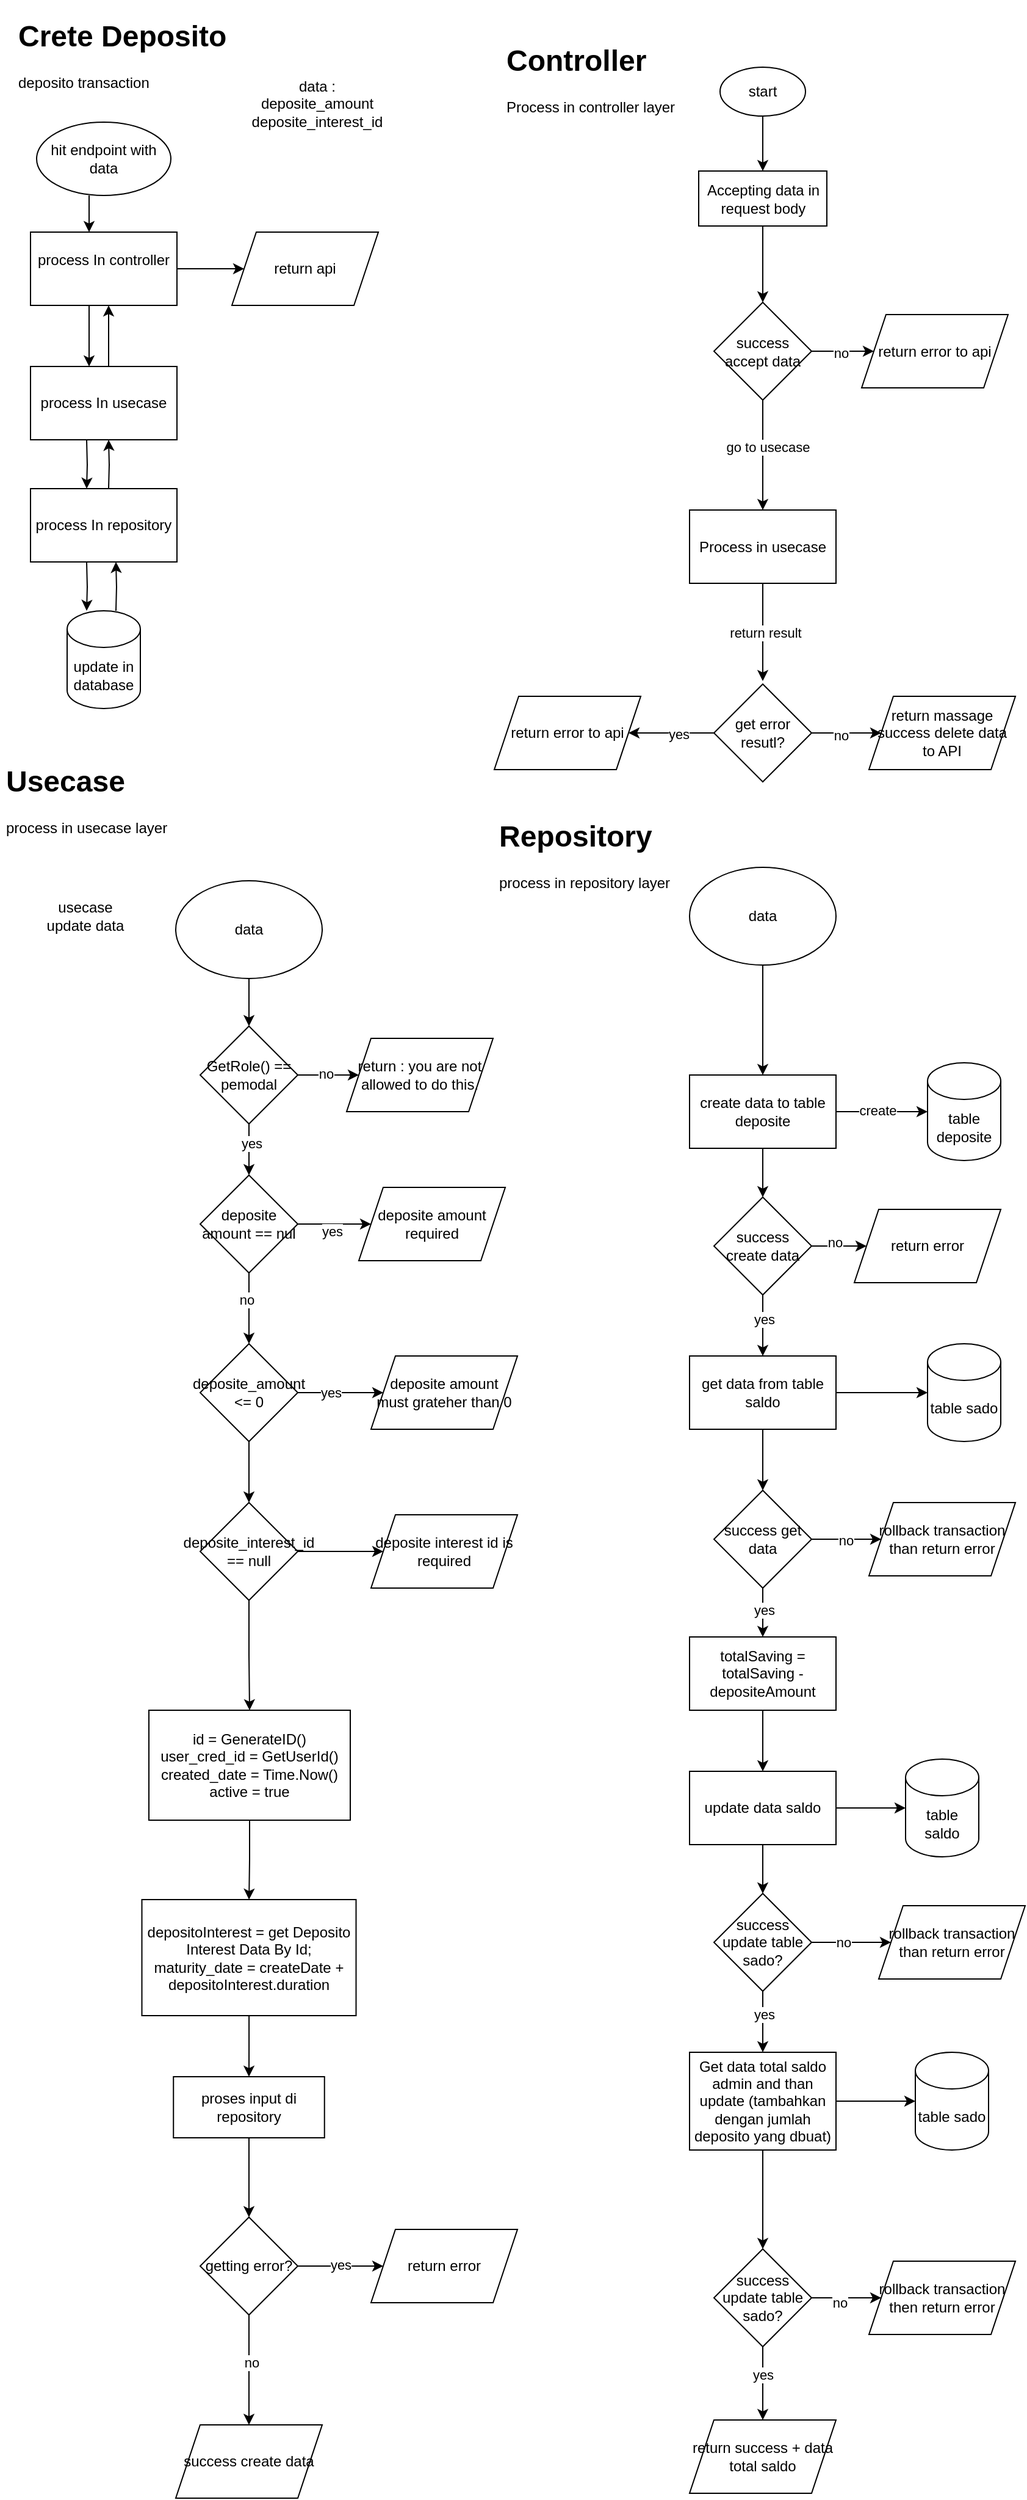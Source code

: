 <mxfile version="21.7.4" type="github" pages="3">
  <diagram name="create" id="GQB9PMDlIEMigkQDYN1F">
    <mxGraphModel dx="880" dy="446" grid="1" gridSize="10" guides="1" tooltips="1" connect="1" arrows="1" fold="1" page="1" pageScale="1" pageWidth="850" pageHeight="1100" math="0" shadow="0">
      <root>
        <mxCell id="0" />
        <mxCell id="1" parent="0" />
        <mxCell id="w14hrbgYsriXezAnGktg-1" value="&lt;h1&gt;Crete Deposito&lt;/h1&gt;&lt;div&gt;deposito transaction&lt;/div&gt;" style="text;html=1;strokeColor=none;fillColor=none;spacing=5;spacingTop=-20;whiteSpace=wrap;overflow=hidden;rounded=0;" vertex="1" parent="1">
          <mxGeometry x="20" y="10" width="190" height="80" as="geometry" />
        </mxCell>
        <mxCell id="w14hrbgYsriXezAnGktg-2" value="data :&lt;br style=&quot;border-color: var(--border-color);&quot;&gt;deposite_amount&lt;br style=&quot;border-color: var(--border-color);&quot;&gt;deposite_interest_id" style="text;html=1;strokeColor=none;fillColor=none;align=center;verticalAlign=middle;whiteSpace=wrap;rounded=0;" vertex="1" parent="1">
          <mxGeometry x="210" y="50" width="120" height="70" as="geometry" />
        </mxCell>
        <mxCell id="w14hrbgYsriXezAnGktg-3" value="" style="edgeStyle=orthogonalEdgeStyle;rounded=0;orthogonalLoop=1;jettySize=auto;html=1;" edge="1" parent="1">
          <mxGeometry relative="1" as="geometry">
            <mxPoint x="83" y="160" as="sourcePoint" />
            <mxPoint x="83" y="190" as="targetPoint" />
          </mxGeometry>
        </mxCell>
        <mxCell id="w14hrbgYsriXezAnGktg-4" value="hit endpoint with data" style="ellipse;whiteSpace=wrap;html=1;" vertex="1" parent="1">
          <mxGeometry x="40" y="100" width="110" height="60" as="geometry" />
        </mxCell>
        <mxCell id="w14hrbgYsriXezAnGktg-5" value="" style="edgeStyle=orthogonalEdgeStyle;rounded=0;orthogonalLoop=1;jettySize=auto;html=1;" edge="1" parent="1">
          <mxGeometry relative="1" as="geometry">
            <mxPoint x="83" y="250" as="sourcePoint" />
            <mxPoint x="83" y="300" as="targetPoint" />
          </mxGeometry>
        </mxCell>
        <mxCell id="w14hrbgYsriXezAnGktg-6" value="" style="edgeStyle=orthogonalEdgeStyle;rounded=0;orthogonalLoop=1;jettySize=auto;html=1;" edge="1" parent="1" source="w14hrbgYsriXezAnGktg-7" target="w14hrbgYsriXezAnGktg-16">
          <mxGeometry relative="1" as="geometry" />
        </mxCell>
        <mxCell id="w14hrbgYsriXezAnGktg-7" value="&#xa;&lt;span style=&quot;color: rgb(0, 0, 0); font-family: Helvetica; font-size: 12px; font-style: normal; font-variant-ligatures: normal; font-variant-caps: normal; font-weight: 400; letter-spacing: normal; orphans: 2; text-align: center; text-indent: 0px; text-transform: none; widows: 2; word-spacing: 0px; -webkit-text-stroke-width: 0px; background-color: rgb(251, 251, 251); text-decoration-thickness: initial; text-decoration-style: initial; text-decoration-color: initial; float: none; display: inline !important;&quot;&gt;process In controller&lt;/span&gt;&#xa;&#xa;" style="whiteSpace=wrap;html=1;" vertex="1" parent="1">
          <mxGeometry x="35" y="190" width="120" height="60" as="geometry" />
        </mxCell>
        <mxCell id="w14hrbgYsriXezAnGktg-8" value="" style="edgeStyle=orthogonalEdgeStyle;rounded=0;orthogonalLoop=1;jettySize=auto;html=1;" edge="1" parent="1">
          <mxGeometry relative="1" as="geometry">
            <mxPoint x="81" y="360" as="sourcePoint" />
            <mxPoint x="81" y="400" as="targetPoint" />
          </mxGeometry>
        </mxCell>
        <mxCell id="w14hrbgYsriXezAnGktg-9" value="" style="edgeStyle=orthogonalEdgeStyle;rounded=0;orthogonalLoop=1;jettySize=auto;html=1;" edge="1" parent="1">
          <mxGeometry relative="1" as="geometry">
            <mxPoint x="99" y="300" as="sourcePoint" />
            <mxPoint x="99" y="250" as="targetPoint" />
          </mxGeometry>
        </mxCell>
        <mxCell id="w14hrbgYsriXezAnGktg-10" value="process In usecase" style="whiteSpace=wrap;html=1;" vertex="1" parent="1">
          <mxGeometry x="35" y="300" width="120" height="60" as="geometry" />
        </mxCell>
        <mxCell id="w14hrbgYsriXezAnGktg-11" value="" style="edgeStyle=orthogonalEdgeStyle;rounded=0;orthogonalLoop=1;jettySize=auto;html=1;" edge="1" parent="1">
          <mxGeometry relative="1" as="geometry">
            <mxPoint x="81" y="460" as="sourcePoint" />
            <mxPoint x="81" y="500" as="targetPoint" />
          </mxGeometry>
        </mxCell>
        <mxCell id="w14hrbgYsriXezAnGktg-12" value="" style="edgeStyle=orthogonalEdgeStyle;rounded=0;orthogonalLoop=1;jettySize=auto;html=1;" edge="1" parent="1">
          <mxGeometry relative="1" as="geometry">
            <mxPoint x="99" y="400" as="sourcePoint" />
            <mxPoint x="99" y="360" as="targetPoint" />
          </mxGeometry>
        </mxCell>
        <mxCell id="w14hrbgYsriXezAnGktg-13" value="process In repository" style="whiteSpace=wrap;html=1;" vertex="1" parent="1">
          <mxGeometry x="35" y="400" width="120" height="60" as="geometry" />
        </mxCell>
        <mxCell id="w14hrbgYsriXezAnGktg-14" value="" style="edgeStyle=orthogonalEdgeStyle;rounded=0;orthogonalLoop=1;jettySize=auto;html=1;" edge="1" parent="1">
          <mxGeometry relative="1" as="geometry">
            <mxPoint x="105" y="500" as="sourcePoint" />
            <mxPoint x="105" y="460" as="targetPoint" />
          </mxGeometry>
        </mxCell>
        <mxCell id="w14hrbgYsriXezAnGktg-15" value="update in database" style="shape=cylinder3;whiteSpace=wrap;html=1;boundedLbl=1;backgroundOutline=1;size=15;" vertex="1" parent="1">
          <mxGeometry x="65" y="500" width="60" height="80" as="geometry" />
        </mxCell>
        <mxCell id="w14hrbgYsriXezAnGktg-16" value="return api" style="shape=parallelogram;perimeter=parallelogramPerimeter;whiteSpace=wrap;html=1;fixedSize=1;" vertex="1" parent="1">
          <mxGeometry x="200" y="190" width="120" height="60" as="geometry" />
        </mxCell>
        <mxCell id="w14hrbgYsriXezAnGktg-33" value="&lt;h1 style=&quot;border-color: var(--border-color);&quot;&gt;Controller&lt;/h1&gt;&lt;h1&gt;&lt;div style=&quot;border-color: var(--border-color); font-size: 12px; font-weight: 400;&quot;&gt;Process in controller layer&lt;/div&gt;&lt;/h1&gt;" style="text;html=1;strokeColor=none;fillColor=none;spacing=5;spacingTop=-20;whiteSpace=wrap;overflow=hidden;rounded=0;" vertex="1" parent="1">
          <mxGeometry x="420" y="30" width="190" height="80" as="geometry" />
        </mxCell>
        <mxCell id="w14hrbgYsriXezAnGktg-34" value="" style="edgeStyle=orthogonalEdgeStyle;rounded=0;orthogonalLoop=1;jettySize=auto;html=1;" edge="1" parent="1" source="w14hrbgYsriXezAnGktg-35" target="w14hrbgYsriXezAnGktg-37">
          <mxGeometry relative="1" as="geometry" />
        </mxCell>
        <mxCell id="w14hrbgYsriXezAnGktg-35" value="start" style="ellipse;whiteSpace=wrap;html=1;" vertex="1" parent="1">
          <mxGeometry x="600" y="55" width="70" height="40" as="geometry" />
        </mxCell>
        <mxCell id="w14hrbgYsriXezAnGktg-36" value="" style="edgeStyle=orthogonalEdgeStyle;rounded=0;orthogonalLoop=1;jettySize=auto;html=1;" edge="1" parent="1" source="w14hrbgYsriXezAnGktg-37" target="w14hrbgYsriXezAnGktg-42">
          <mxGeometry relative="1" as="geometry" />
        </mxCell>
        <mxCell id="w14hrbgYsriXezAnGktg-37" value="Accepting data in request body" style="whiteSpace=wrap;html=1;" vertex="1" parent="1">
          <mxGeometry x="582.5" y="140" width="105" height="45" as="geometry" />
        </mxCell>
        <mxCell id="w14hrbgYsriXezAnGktg-38" value="" style="edgeStyle=orthogonalEdgeStyle;rounded=0;orthogonalLoop=1;jettySize=auto;html=1;" edge="1" parent="1" source="w14hrbgYsriXezAnGktg-42" target="w14hrbgYsriXezAnGktg-43">
          <mxGeometry relative="1" as="geometry" />
        </mxCell>
        <mxCell id="w14hrbgYsriXezAnGktg-39" value="no" style="edgeLabel;html=1;align=center;verticalAlign=middle;resizable=0;points=[];" vertex="1" connectable="0" parent="w14hrbgYsriXezAnGktg-38">
          <mxGeometry x="-0.057" relative="1" as="geometry">
            <mxPoint y="1" as="offset" />
          </mxGeometry>
        </mxCell>
        <mxCell id="w14hrbgYsriXezAnGktg-40" value="" style="edgeStyle=orthogonalEdgeStyle;rounded=0;orthogonalLoop=1;jettySize=auto;html=1;" edge="1" parent="1" source="w14hrbgYsriXezAnGktg-42" target="w14hrbgYsriXezAnGktg-46">
          <mxGeometry relative="1" as="geometry" />
        </mxCell>
        <mxCell id="w14hrbgYsriXezAnGktg-41" value="go to usecase" style="edgeLabel;html=1;align=center;verticalAlign=middle;resizable=0;points=[];" vertex="1" connectable="0" parent="w14hrbgYsriXezAnGktg-40">
          <mxGeometry x="-0.144" y="4" relative="1" as="geometry">
            <mxPoint as="offset" />
          </mxGeometry>
        </mxCell>
        <mxCell id="w14hrbgYsriXezAnGktg-42" value="success accept data" style="rhombus;whiteSpace=wrap;html=1;" vertex="1" parent="1">
          <mxGeometry x="595" y="247.5" width="80" height="80" as="geometry" />
        </mxCell>
        <mxCell id="w14hrbgYsriXezAnGktg-43" value="return error to api" style="shape=parallelogram;perimeter=parallelogramPerimeter;whiteSpace=wrap;html=1;fixedSize=1;" vertex="1" parent="1">
          <mxGeometry x="716" y="257.5" width="120" height="60" as="geometry" />
        </mxCell>
        <mxCell id="w14hrbgYsriXezAnGktg-44" value="" style="edgeStyle=orthogonalEdgeStyle;rounded=0;orthogonalLoop=1;jettySize=auto;html=1;" edge="1" parent="1" source="w14hrbgYsriXezAnGktg-46">
          <mxGeometry relative="1" as="geometry">
            <mxPoint x="635" y="557.5" as="targetPoint" />
          </mxGeometry>
        </mxCell>
        <mxCell id="w14hrbgYsriXezAnGktg-45" value="return result" style="edgeLabel;html=1;align=center;verticalAlign=middle;resizable=0;points=[];" vertex="1" connectable="0" parent="w14hrbgYsriXezAnGktg-44">
          <mxGeometry x="0.013" y="1" relative="1" as="geometry">
            <mxPoint as="offset" />
          </mxGeometry>
        </mxCell>
        <mxCell id="w14hrbgYsriXezAnGktg-46" value="Process in usecase" style="whiteSpace=wrap;html=1;" vertex="1" parent="1">
          <mxGeometry x="575" y="417.5" width="120" height="60" as="geometry" />
        </mxCell>
        <mxCell id="w14hrbgYsriXezAnGktg-47" value="" style="edgeStyle=orthogonalEdgeStyle;rounded=0;orthogonalLoop=1;jettySize=auto;html=1;" edge="1" parent="1" source="w14hrbgYsriXezAnGktg-51" target="w14hrbgYsriXezAnGktg-52">
          <mxGeometry relative="1" as="geometry" />
        </mxCell>
        <mxCell id="w14hrbgYsriXezAnGktg-48" value="yes" style="edgeLabel;html=1;align=center;verticalAlign=middle;resizable=0;points=[];" vertex="1" connectable="0" parent="w14hrbgYsriXezAnGktg-47">
          <mxGeometry x="-0.171" y="1" relative="1" as="geometry">
            <mxPoint as="offset" />
          </mxGeometry>
        </mxCell>
        <mxCell id="w14hrbgYsriXezAnGktg-49" value="" style="edgeStyle=orthogonalEdgeStyle;rounded=0;orthogonalLoop=1;jettySize=auto;html=1;" edge="1" parent="1" source="w14hrbgYsriXezAnGktg-51" target="w14hrbgYsriXezAnGktg-53">
          <mxGeometry relative="1" as="geometry" />
        </mxCell>
        <mxCell id="w14hrbgYsriXezAnGktg-50" value="no" style="edgeLabel;html=1;align=center;verticalAlign=middle;resizable=0;points=[];" vertex="1" connectable="0" parent="w14hrbgYsriXezAnGktg-49">
          <mxGeometry x="-0.171" y="-2" relative="1" as="geometry">
            <mxPoint as="offset" />
          </mxGeometry>
        </mxCell>
        <mxCell id="w14hrbgYsriXezAnGktg-51" value="get error resutl?" style="rhombus;whiteSpace=wrap;html=1;" vertex="1" parent="1">
          <mxGeometry x="595" y="560" width="80" height="80" as="geometry" />
        </mxCell>
        <mxCell id="w14hrbgYsriXezAnGktg-52" value="return error to api" style="shape=parallelogram;perimeter=parallelogramPerimeter;whiteSpace=wrap;html=1;fixedSize=1;" vertex="1" parent="1">
          <mxGeometry x="415" y="570" width="120" height="60" as="geometry" />
        </mxCell>
        <mxCell id="w14hrbgYsriXezAnGktg-53" value="return massage success delete data to API" style="shape=parallelogram;perimeter=parallelogramPerimeter;whiteSpace=wrap;html=1;fixedSize=1;" vertex="1" parent="1">
          <mxGeometry x="722" y="570" width="120" height="60" as="geometry" />
        </mxCell>
        <mxCell id="w14hrbgYsriXezAnGktg-96" value="&lt;h1&gt;Usecase&lt;/h1&gt;&lt;div&gt;process in usecase layer&lt;/div&gt;" style="text;html=1;strokeColor=none;fillColor=none;spacing=5;spacingTop=-20;whiteSpace=wrap;overflow=hidden;rounded=0;" vertex="1" parent="1">
          <mxGeometry x="10" y="620" width="160" height="70" as="geometry" />
        </mxCell>
        <mxCell id="w14hrbgYsriXezAnGktg-97" value="" style="edgeStyle=orthogonalEdgeStyle;rounded=0;orthogonalLoop=1;jettySize=auto;html=1;" edge="1" parent="1" source="w14hrbgYsriXezAnGktg-99" target="w14hrbgYsriXezAnGktg-107">
          <mxGeometry relative="1" as="geometry" />
        </mxCell>
        <mxCell id="w14hrbgYsriXezAnGktg-98" value="no" style="edgeLabel;html=1;align=center;verticalAlign=middle;resizable=0;points=[];" vertex="1" connectable="0" parent="w14hrbgYsriXezAnGktg-97">
          <mxGeometry x="-0.08" y="1" relative="1" as="geometry">
            <mxPoint as="offset" />
          </mxGeometry>
        </mxCell>
        <mxCell id="w14hrbgYsriXezAnGktg-99" value="GetRole() == pemodal" style="rhombus;whiteSpace=wrap;html=1;" vertex="1" parent="1">
          <mxGeometry x="174" y="840" width="80" height="80" as="geometry" />
        </mxCell>
        <mxCell id="w14hrbgYsriXezAnGktg-100" value="" style="edgeStyle=orthogonalEdgeStyle;rounded=0;orthogonalLoop=1;jettySize=auto;html=1;exitX=0.5;exitY=1;exitDx=0;exitDy=0;" edge="1" parent="1" source="w14hrbgYsriXezAnGktg-99" target="w14hrbgYsriXezAnGktg-106">
          <mxGeometry relative="1" as="geometry">
            <mxPoint x="214" y="1050" as="sourcePoint" />
          </mxGeometry>
        </mxCell>
        <mxCell id="w14hrbgYsriXezAnGktg-101" value="yes" style="edgeLabel;html=1;align=center;verticalAlign=middle;resizable=0;points=[];" vertex="1" connectable="0" parent="w14hrbgYsriXezAnGktg-100">
          <mxGeometry x="-0.238" y="2" relative="1" as="geometry">
            <mxPoint as="offset" />
          </mxGeometry>
        </mxCell>
        <mxCell id="w14hrbgYsriXezAnGktg-102" value="" style="edgeStyle=orthogonalEdgeStyle;rounded=0;orthogonalLoop=1;jettySize=auto;html=1;" edge="1" parent="1" source="w14hrbgYsriXezAnGktg-106">
          <mxGeometry relative="1" as="geometry">
            <mxPoint x="314" y="1002" as="targetPoint" />
          </mxGeometry>
        </mxCell>
        <mxCell id="w14hrbgYsriXezAnGktg-103" value="yes" style="edgeLabel;html=1;align=center;verticalAlign=middle;resizable=0;points=[];" vertex="1" connectable="0" parent="w14hrbgYsriXezAnGktg-102">
          <mxGeometry x="0.008" y="-5" relative="1" as="geometry">
            <mxPoint x="-2" as="offset" />
          </mxGeometry>
        </mxCell>
        <mxCell id="w14hrbgYsriXezAnGktg-104" value="" style="edgeStyle=orthogonalEdgeStyle;rounded=0;orthogonalLoop=1;jettySize=auto;html=1;" edge="1" parent="1" source="w14hrbgYsriXezAnGktg-106" target="w14hrbgYsriXezAnGktg-115">
          <mxGeometry relative="1" as="geometry" />
        </mxCell>
        <mxCell id="w14hrbgYsriXezAnGktg-105" value="no" style="edgeLabel;html=1;align=center;verticalAlign=middle;resizable=0;points=[];" vertex="1" connectable="0" parent="w14hrbgYsriXezAnGktg-104">
          <mxGeometry x="-0.241" y="-2" relative="1" as="geometry">
            <mxPoint as="offset" />
          </mxGeometry>
        </mxCell>
        <mxCell id="w14hrbgYsriXezAnGktg-106" value="deposite amount == nul" style="rhombus;whiteSpace=wrap;html=1;" vertex="1" parent="1">
          <mxGeometry x="174" y="962" width="80" height="80" as="geometry" />
        </mxCell>
        <mxCell id="w14hrbgYsriXezAnGktg-107" value="return : you are not allowed to do this." style="shape=parallelogram;perimeter=parallelogramPerimeter;whiteSpace=wrap;html=1;fixedSize=1;" vertex="1" parent="1">
          <mxGeometry x="294" y="850" width="120" height="60" as="geometry" />
        </mxCell>
        <mxCell id="w14hrbgYsriXezAnGktg-108" value="deposite amount required" style="shape=parallelogram;perimeter=parallelogramPerimeter;whiteSpace=wrap;html=1;fixedSize=1;" vertex="1" parent="1">
          <mxGeometry x="304" y="972" width="120" height="60" as="geometry" />
        </mxCell>
        <mxCell id="w14hrbgYsriXezAnGktg-112" value="" style="edgeStyle=orthogonalEdgeStyle;rounded=0;orthogonalLoop=1;jettySize=auto;html=1;" edge="1" parent="1" source="w14hrbgYsriXezAnGktg-115" target="w14hrbgYsriXezAnGktg-121">
          <mxGeometry relative="1" as="geometry" />
        </mxCell>
        <mxCell id="w14hrbgYsriXezAnGktg-113" value="yes" style="edgeLabel;html=1;align=center;verticalAlign=middle;resizable=0;points=[];" vertex="1" connectable="0" parent="w14hrbgYsriXezAnGktg-112">
          <mxGeometry x="-0.229" relative="1" as="geometry">
            <mxPoint as="offset" />
          </mxGeometry>
        </mxCell>
        <mxCell id="w14hrbgYsriXezAnGktg-138" value="" style="edgeStyle=orthogonalEdgeStyle;rounded=0;orthogonalLoop=1;jettySize=auto;html=1;" edge="1" parent="1" source="w14hrbgYsriXezAnGktg-115" target="w14hrbgYsriXezAnGktg-137">
          <mxGeometry relative="1" as="geometry" />
        </mxCell>
        <mxCell id="w14hrbgYsriXezAnGktg-115" value="deposite_amount &amp;lt;= 0" style="rhombus;whiteSpace=wrap;html=1;" vertex="1" parent="1">
          <mxGeometry x="174" y="1100" width="80" height="80" as="geometry" />
        </mxCell>
        <mxCell id="w14hrbgYsriXezAnGktg-118" value="usecase update data" style="text;html=1;strokeColor=none;fillColor=none;align=center;verticalAlign=middle;whiteSpace=wrap;rounded=0;" vertex="1" parent="1">
          <mxGeometry x="40" y="735" width="80" height="30" as="geometry" />
        </mxCell>
        <mxCell id="w14hrbgYsriXezAnGktg-119" value="" style="edgeStyle=orthogonalEdgeStyle;rounded=0;orthogonalLoop=1;jettySize=auto;html=1;" edge="1" parent="1" source="w14hrbgYsriXezAnGktg-120" target="w14hrbgYsriXezAnGktg-99">
          <mxGeometry relative="1" as="geometry" />
        </mxCell>
        <mxCell id="w14hrbgYsriXezAnGktg-120" value="data" style="ellipse;whiteSpace=wrap;html=1;" vertex="1" parent="1">
          <mxGeometry x="154" y="721" width="120" height="80" as="geometry" />
        </mxCell>
        <mxCell id="w14hrbgYsriXezAnGktg-121" value="deposite amount must grateher than 0" style="shape=parallelogram;perimeter=parallelogramPerimeter;whiteSpace=wrap;html=1;fixedSize=1;" vertex="1" parent="1">
          <mxGeometry x="314" y="1110" width="120" height="60" as="geometry" />
        </mxCell>
        <mxCell id="w14hrbgYsriXezAnGktg-140" value="" style="edgeStyle=orthogonalEdgeStyle;rounded=0;orthogonalLoop=1;jettySize=auto;html=1;" edge="1" parent="1" source="w14hrbgYsriXezAnGktg-137" target="w14hrbgYsriXezAnGktg-139">
          <mxGeometry relative="1" as="geometry" />
        </mxCell>
        <mxCell id="w14hrbgYsriXezAnGktg-142" value="" style="edgeStyle=orthogonalEdgeStyle;rounded=0;orthogonalLoop=1;jettySize=auto;html=1;" edge="1" parent="1" source="w14hrbgYsriXezAnGktg-137" target="w14hrbgYsriXezAnGktg-141">
          <mxGeometry relative="1" as="geometry" />
        </mxCell>
        <mxCell id="w14hrbgYsriXezAnGktg-137" value="deposite_interest_id == null" style="rhombus;whiteSpace=wrap;html=1;" vertex="1" parent="1">
          <mxGeometry x="174" y="1230" width="80" height="80" as="geometry" />
        </mxCell>
        <mxCell id="w14hrbgYsriXezAnGktg-139" value="deposite interest id is required" style="shape=parallelogram;perimeter=parallelogramPerimeter;whiteSpace=wrap;html=1;fixedSize=1;" vertex="1" parent="1">
          <mxGeometry x="314" y="1240" width="120" height="60" as="geometry" />
        </mxCell>
        <mxCell id="w14hrbgYsriXezAnGktg-144" value="" style="edgeStyle=orthogonalEdgeStyle;rounded=0;orthogonalLoop=1;jettySize=auto;html=1;" edge="1" parent="1" source="w14hrbgYsriXezAnGktg-141" target="w14hrbgYsriXezAnGktg-143">
          <mxGeometry relative="1" as="geometry" />
        </mxCell>
        <mxCell id="w14hrbgYsriXezAnGktg-141" value="id =&amp;nbsp;GenerateID&lt;span style=&quot;background-color: initial;&quot;&gt;()&lt;/span&gt;&lt;br&gt;user_cred_id = GetUserId()&lt;br&gt;created_date = Time.Now()&lt;br&gt;active = true" style="whiteSpace=wrap;html=1;" vertex="1" parent="1">
          <mxGeometry x="132" y="1400" width="165" height="90" as="geometry" />
        </mxCell>
        <mxCell id="w14hrbgYsriXezAnGktg-146" value="" style="edgeStyle=orthogonalEdgeStyle;rounded=0;orthogonalLoop=1;jettySize=auto;html=1;" edge="1" parent="1" source="w14hrbgYsriXezAnGktg-143" target="w14hrbgYsriXezAnGktg-145">
          <mxGeometry relative="1" as="geometry" />
        </mxCell>
        <mxCell id="w14hrbgYsriXezAnGktg-143" value="depositoInterest = get Deposito Interest Data By Id;&lt;br&gt;maturity_date = createDate + depositoInterest.duration" style="whiteSpace=wrap;html=1;" vertex="1" parent="1">
          <mxGeometry x="126.25" y="1555" width="175.5" height="95" as="geometry" />
        </mxCell>
        <mxCell id="w14hrbgYsriXezAnGktg-148" value="" style="edgeStyle=orthogonalEdgeStyle;rounded=0;orthogonalLoop=1;jettySize=auto;html=1;" edge="1" parent="1" source="w14hrbgYsriXezAnGktg-145" target="w14hrbgYsriXezAnGktg-147">
          <mxGeometry relative="1" as="geometry" />
        </mxCell>
        <mxCell id="w14hrbgYsriXezAnGktg-145" value="proses input di repository" style="whiteSpace=wrap;html=1;" vertex="1" parent="1">
          <mxGeometry x="152.12" y="1700" width="123.75" height="50" as="geometry" />
        </mxCell>
        <mxCell id="w14hrbgYsriXezAnGktg-150" value="" style="edgeStyle=orthogonalEdgeStyle;rounded=0;orthogonalLoop=1;jettySize=auto;html=1;" edge="1" parent="1" source="w14hrbgYsriXezAnGktg-147" target="w14hrbgYsriXezAnGktg-149">
          <mxGeometry relative="1" as="geometry" />
        </mxCell>
        <mxCell id="w14hrbgYsriXezAnGktg-151" value="yes" style="edgeLabel;html=1;align=center;verticalAlign=middle;resizable=0;points=[];" vertex="1" connectable="0" parent="w14hrbgYsriXezAnGktg-150">
          <mxGeometry x="0.0" y="1" relative="1" as="geometry">
            <mxPoint as="offset" />
          </mxGeometry>
        </mxCell>
        <mxCell id="w14hrbgYsriXezAnGktg-153" value="" style="edgeStyle=orthogonalEdgeStyle;rounded=0;orthogonalLoop=1;jettySize=auto;html=1;" edge="1" parent="1" source="w14hrbgYsriXezAnGktg-147" target="w14hrbgYsriXezAnGktg-152">
          <mxGeometry relative="1" as="geometry" />
        </mxCell>
        <mxCell id="w14hrbgYsriXezAnGktg-154" value="no" style="edgeLabel;html=1;align=center;verticalAlign=middle;resizable=0;points=[];" vertex="1" connectable="0" parent="w14hrbgYsriXezAnGktg-153">
          <mxGeometry x="-0.133" y="2" relative="1" as="geometry">
            <mxPoint as="offset" />
          </mxGeometry>
        </mxCell>
        <mxCell id="w14hrbgYsriXezAnGktg-147" value="getting error?" style="rhombus;whiteSpace=wrap;html=1;" vertex="1" parent="1">
          <mxGeometry x="173.995" y="1815" width="80" height="80" as="geometry" />
        </mxCell>
        <mxCell id="w14hrbgYsriXezAnGktg-149" value="return error" style="shape=parallelogram;perimeter=parallelogramPerimeter;whiteSpace=wrap;html=1;fixedSize=1;" vertex="1" parent="1">
          <mxGeometry x="313.995" y="1825" width="120" height="60" as="geometry" />
        </mxCell>
        <mxCell id="w14hrbgYsriXezAnGktg-152" value="success create data" style="shape=parallelogram;perimeter=parallelogramPerimeter;whiteSpace=wrap;html=1;fixedSize=1;" vertex="1" parent="1">
          <mxGeometry x="153.995" y="1985" width="120" height="60" as="geometry" />
        </mxCell>
        <mxCell id="w14hrbgYsriXezAnGktg-157" value="" style="edgeStyle=orthogonalEdgeStyle;rounded=0;orthogonalLoop=1;jettySize=auto;html=1;" edge="1" parent="1" source="w14hrbgYsriXezAnGktg-155" target="w14hrbgYsriXezAnGktg-156">
          <mxGeometry relative="1" as="geometry" />
        </mxCell>
        <mxCell id="w14hrbgYsriXezAnGktg-155" value="data" style="ellipse;whiteSpace=wrap;html=1;" vertex="1" parent="1">
          <mxGeometry x="575" y="710" width="120" height="80" as="geometry" />
        </mxCell>
        <mxCell id="w14hrbgYsriXezAnGktg-159" value="" style="edgeStyle=orthogonalEdgeStyle;rounded=0;orthogonalLoop=1;jettySize=auto;html=1;" edge="1" parent="1" source="w14hrbgYsriXezAnGktg-156" target="w14hrbgYsriXezAnGktg-158">
          <mxGeometry relative="1" as="geometry" />
        </mxCell>
        <mxCell id="w14hrbgYsriXezAnGktg-166" value="create" style="edgeLabel;html=1;align=center;verticalAlign=middle;resizable=0;points=[];" vertex="1" connectable="0" parent="w14hrbgYsriXezAnGktg-159">
          <mxGeometry x="-0.093" y="1" relative="1" as="geometry">
            <mxPoint as="offset" />
          </mxGeometry>
        </mxCell>
        <mxCell id="w14hrbgYsriXezAnGktg-161" value="" style="edgeStyle=orthogonalEdgeStyle;rounded=0;orthogonalLoop=1;jettySize=auto;html=1;" edge="1" parent="1" source="w14hrbgYsriXezAnGktg-156" target="w14hrbgYsriXezAnGktg-160">
          <mxGeometry relative="1" as="geometry" />
        </mxCell>
        <mxCell id="w14hrbgYsriXezAnGktg-156" value="create data to table deposite" style="whiteSpace=wrap;html=1;" vertex="1" parent="1">
          <mxGeometry x="575" y="880" width="120" height="60" as="geometry" />
        </mxCell>
        <mxCell id="w14hrbgYsriXezAnGktg-158" value="table deposite" style="shape=cylinder3;whiteSpace=wrap;html=1;boundedLbl=1;backgroundOutline=1;size=15;" vertex="1" parent="1">
          <mxGeometry x="770" y="870" width="60" height="80" as="geometry" />
        </mxCell>
        <mxCell id="w14hrbgYsriXezAnGktg-163" value="" style="edgeStyle=orthogonalEdgeStyle;rounded=0;orthogonalLoop=1;jettySize=auto;html=1;" edge="1" parent="1" source="w14hrbgYsriXezAnGktg-160" target="w14hrbgYsriXezAnGktg-162">
          <mxGeometry relative="1" as="geometry" />
        </mxCell>
        <mxCell id="w14hrbgYsriXezAnGktg-171" value="no" style="edgeLabel;html=1;align=center;verticalAlign=middle;resizable=0;points=[];" vertex="1" connectable="0" parent="w14hrbgYsriXezAnGktg-163">
          <mxGeometry x="0.054" y="3" relative="1" as="geometry">
            <mxPoint as="offset" />
          </mxGeometry>
        </mxCell>
        <mxCell id="w14hrbgYsriXezAnGktg-165" value="" style="edgeStyle=orthogonalEdgeStyle;rounded=0;orthogonalLoop=1;jettySize=auto;html=1;" edge="1" parent="1" source="w14hrbgYsriXezAnGktg-160" target="w14hrbgYsriXezAnGktg-164">
          <mxGeometry relative="1" as="geometry" />
        </mxCell>
        <mxCell id="w14hrbgYsriXezAnGktg-172" value="yes" style="edgeLabel;html=1;align=center;verticalAlign=middle;resizable=0;points=[];" vertex="1" connectable="0" parent="w14hrbgYsriXezAnGktg-165">
          <mxGeometry x="-0.2" y="1" relative="1" as="geometry">
            <mxPoint as="offset" />
          </mxGeometry>
        </mxCell>
        <mxCell id="w14hrbgYsriXezAnGktg-160" value="success create data" style="rhombus;whiteSpace=wrap;html=1;" vertex="1" parent="1">
          <mxGeometry x="595" y="980" width="80" height="80" as="geometry" />
        </mxCell>
        <mxCell id="w14hrbgYsriXezAnGktg-162" value="return error" style="shape=parallelogram;perimeter=parallelogramPerimeter;whiteSpace=wrap;html=1;fixedSize=1;" vertex="1" parent="1">
          <mxGeometry x="710" y="990" width="120" height="60" as="geometry" />
        </mxCell>
        <mxCell id="w14hrbgYsriXezAnGktg-168" value="" style="edgeStyle=orthogonalEdgeStyle;rounded=0;orthogonalLoop=1;jettySize=auto;html=1;" edge="1" parent="1" source="w14hrbgYsriXezAnGktg-164" target="w14hrbgYsriXezAnGktg-167">
          <mxGeometry relative="1" as="geometry" />
        </mxCell>
        <mxCell id="w14hrbgYsriXezAnGktg-170" value="" style="edgeStyle=orthogonalEdgeStyle;rounded=0;orthogonalLoop=1;jettySize=auto;html=1;" edge="1" parent="1" source="w14hrbgYsriXezAnGktg-164" target="w14hrbgYsriXezAnGktg-169">
          <mxGeometry relative="1" as="geometry" />
        </mxCell>
        <mxCell id="w14hrbgYsriXezAnGktg-164" value="get data from table saldo" style="whiteSpace=wrap;html=1;" vertex="1" parent="1">
          <mxGeometry x="575" y="1110" width="120" height="60" as="geometry" />
        </mxCell>
        <mxCell id="w14hrbgYsriXezAnGktg-167" value="table sado" style="shape=cylinder3;whiteSpace=wrap;html=1;boundedLbl=1;backgroundOutline=1;size=15;" vertex="1" parent="1">
          <mxGeometry x="770" y="1100" width="60" height="80" as="geometry" />
        </mxCell>
        <mxCell id="w14hrbgYsriXezAnGktg-174" value="" style="edgeStyle=orthogonalEdgeStyle;rounded=0;orthogonalLoop=1;jettySize=auto;html=1;" edge="1" parent="1" source="w14hrbgYsriXezAnGktg-169" target="w14hrbgYsriXezAnGktg-173">
          <mxGeometry relative="1" as="geometry" />
        </mxCell>
        <mxCell id="w14hrbgYsriXezAnGktg-175" value="no" style="edgeLabel;html=1;align=center;verticalAlign=middle;resizable=0;points=[];" vertex="1" connectable="0" parent="w14hrbgYsriXezAnGktg-174">
          <mxGeometry x="-0.029" y="-1" relative="1" as="geometry">
            <mxPoint as="offset" />
          </mxGeometry>
        </mxCell>
        <mxCell id="w14hrbgYsriXezAnGktg-177" value="" style="edgeStyle=orthogonalEdgeStyle;rounded=0;orthogonalLoop=1;jettySize=auto;html=1;exitX=0.5;exitY=1;exitDx=0;exitDy=0;" edge="1" parent="1" source="w14hrbgYsriXezAnGktg-169" target="w14hrbgYsriXezAnGktg-176">
          <mxGeometry relative="1" as="geometry">
            <mxPoint x="635" y="1540" as="sourcePoint" />
          </mxGeometry>
        </mxCell>
        <mxCell id="_ojh0yWN12VoJvcpIba--17" value="yes" style="edgeLabel;html=1;align=center;verticalAlign=middle;resizable=0;points=[];" vertex="1" connectable="0" parent="w14hrbgYsriXezAnGktg-177">
          <mxGeometry x="-0.1" y="1" relative="1" as="geometry">
            <mxPoint as="offset" />
          </mxGeometry>
        </mxCell>
        <mxCell id="w14hrbgYsriXezAnGktg-169" value="success get data" style="rhombus;whiteSpace=wrap;html=1;" vertex="1" parent="1">
          <mxGeometry x="595" y="1220" width="80" height="80" as="geometry" />
        </mxCell>
        <mxCell id="w14hrbgYsriXezAnGktg-173" value="rollback transaction than return error" style="shape=parallelogram;perimeter=parallelogramPerimeter;whiteSpace=wrap;html=1;fixedSize=1;" vertex="1" parent="1">
          <mxGeometry x="722" y="1230" width="120" height="60" as="geometry" />
        </mxCell>
        <mxCell id="w14hrbgYsriXezAnGktg-180" value="" style="edgeStyle=orthogonalEdgeStyle;rounded=0;orthogonalLoop=1;jettySize=auto;html=1;" edge="1" parent="1" source="w14hrbgYsriXezAnGktg-176" target="w14hrbgYsriXezAnGktg-179">
          <mxGeometry relative="1" as="geometry" />
        </mxCell>
        <mxCell id="w14hrbgYsriXezAnGktg-176" value="totalSaving = totalSaving - depositeAmount" style="whiteSpace=wrap;html=1;" vertex="1" parent="1">
          <mxGeometry x="575" y="1340" width="120" height="60" as="geometry" />
        </mxCell>
        <mxCell id="w14hrbgYsriXezAnGktg-182" value="" style="edgeStyle=orthogonalEdgeStyle;rounded=0;orthogonalLoop=1;jettySize=auto;html=1;" edge="1" parent="1" source="w14hrbgYsriXezAnGktg-179" target="w14hrbgYsriXezAnGktg-181">
          <mxGeometry relative="1" as="geometry" />
        </mxCell>
        <mxCell id="w14hrbgYsriXezAnGktg-184" value="" style="edgeStyle=orthogonalEdgeStyle;rounded=0;orthogonalLoop=1;jettySize=auto;html=1;" edge="1" parent="1" source="_ojh0yWN12VoJvcpIba--2" target="w14hrbgYsriXezAnGktg-183">
          <mxGeometry relative="1" as="geometry" />
        </mxCell>
        <mxCell id="w14hrbgYsriXezAnGktg-179" value="update data saldo" style="whiteSpace=wrap;html=1;" vertex="1" parent="1">
          <mxGeometry x="575" y="1450" width="120" height="60" as="geometry" />
        </mxCell>
        <mxCell id="w14hrbgYsriXezAnGktg-181" value="table saldo" style="shape=cylinder3;whiteSpace=wrap;html=1;boundedLbl=1;backgroundOutline=1;size=15;" vertex="1" parent="1">
          <mxGeometry x="752" y="1440" width="60" height="80" as="geometry" />
        </mxCell>
        <mxCell id="w14hrbgYsriXezAnGktg-186" value="" style="edgeStyle=orthogonalEdgeStyle;rounded=0;orthogonalLoop=1;jettySize=auto;html=1;" edge="1" parent="1" source="w14hrbgYsriXezAnGktg-183" target="w14hrbgYsriXezAnGktg-185">
          <mxGeometry relative="1" as="geometry" />
        </mxCell>
        <mxCell id="w14hrbgYsriXezAnGktg-187" value="no" style="edgeLabel;html=1;align=center;verticalAlign=middle;resizable=0;points=[];" vertex="1" connectable="0" parent="w14hrbgYsriXezAnGktg-186">
          <mxGeometry x="-0.193" y="-4" relative="1" as="geometry">
            <mxPoint as="offset" />
          </mxGeometry>
        </mxCell>
        <mxCell id="w14hrbgYsriXezAnGktg-189" value="" style="edgeStyle=orthogonalEdgeStyle;rounded=0;orthogonalLoop=1;jettySize=auto;html=1;" edge="1" parent="1" source="w14hrbgYsriXezAnGktg-183" target="w14hrbgYsriXezAnGktg-188">
          <mxGeometry relative="1" as="geometry" />
        </mxCell>
        <mxCell id="w14hrbgYsriXezAnGktg-190" value="yes" style="edgeLabel;html=1;align=center;verticalAlign=middle;resizable=0;points=[];" vertex="1" connectable="0" parent="w14hrbgYsriXezAnGktg-189">
          <mxGeometry x="-0.233" relative="1" as="geometry">
            <mxPoint as="offset" />
          </mxGeometry>
        </mxCell>
        <mxCell id="w14hrbgYsriXezAnGktg-183" value="success update table sado?" style="rhombus;whiteSpace=wrap;html=1;" vertex="1" parent="1">
          <mxGeometry x="595" y="1841" width="80" height="80" as="geometry" />
        </mxCell>
        <mxCell id="w14hrbgYsriXezAnGktg-185" value="rollback transaction then return error" style="shape=parallelogram;perimeter=parallelogramPerimeter;whiteSpace=wrap;html=1;fixedSize=1;" vertex="1" parent="1">
          <mxGeometry x="722" y="1851" width="120" height="60" as="geometry" />
        </mxCell>
        <mxCell id="w14hrbgYsriXezAnGktg-188" value="return success + data total saldo" style="shape=parallelogram;perimeter=parallelogramPerimeter;whiteSpace=wrap;html=1;fixedSize=1;" vertex="1" parent="1">
          <mxGeometry x="575" y="1981" width="120" height="60" as="geometry" />
        </mxCell>
        <mxCell id="w14hrbgYsriXezAnGktg-191" value="&lt;h1&gt;Repository&lt;/h1&gt;&lt;div&gt;process in repository layer&lt;/div&gt;" style="text;html=1;strokeColor=none;fillColor=none;spacing=5;spacingTop=-20;whiteSpace=wrap;overflow=hidden;rounded=0;" vertex="1" parent="1">
          <mxGeometry x="414" y="665" width="160" height="70" as="geometry" />
        </mxCell>
        <mxCell id="_ojh0yWN12VoJvcpIba--5" value="" style="edgeStyle=orthogonalEdgeStyle;rounded=0;orthogonalLoop=1;jettySize=auto;html=1;" edge="1" parent="1" source="_ojh0yWN12VoJvcpIba--2" target="_ojh0yWN12VoJvcpIba--4">
          <mxGeometry relative="1" as="geometry" />
        </mxCell>
        <mxCell id="_ojh0yWN12VoJvcpIba--4" value="table sado" style="shape=cylinder3;whiteSpace=wrap;html=1;boundedLbl=1;backgroundOutline=1;size=15;" vertex="1" parent="1">
          <mxGeometry x="760" y="1680" width="60" height="80" as="geometry" />
        </mxCell>
        <mxCell id="_ojh0yWN12VoJvcpIba--10" value="" style="edgeStyle=orthogonalEdgeStyle;rounded=0;orthogonalLoop=1;jettySize=auto;html=1;" edge="1" parent="1" source="_ojh0yWN12VoJvcpIba--11" target="_ojh0yWN12VoJvcpIba--2">
          <mxGeometry relative="1" as="geometry">
            <mxPoint x="635" y="1510" as="sourcePoint" />
            <mxPoint x="635" y="1841" as="targetPoint" />
          </mxGeometry>
        </mxCell>
        <mxCell id="_ojh0yWN12VoJvcpIba--16" value="yes" style="edgeLabel;html=1;align=center;verticalAlign=middle;resizable=0;points=[];" vertex="1" connectable="0" parent="_ojh0yWN12VoJvcpIba--10">
          <mxGeometry x="-0.24" y="1" relative="1" as="geometry">
            <mxPoint as="offset" />
          </mxGeometry>
        </mxCell>
        <mxCell id="_ojh0yWN12VoJvcpIba--2" value="Get data total saldo admin and than update (tambahkan dengan jumlah deposito yang dbuat)" style="rounded=0;whiteSpace=wrap;html=1;" vertex="1" parent="1">
          <mxGeometry x="575" y="1680" width="120" height="80" as="geometry" />
        </mxCell>
        <mxCell id="_ojh0yWN12VoJvcpIba--12" value="" style="edgeStyle=orthogonalEdgeStyle;rounded=0;orthogonalLoop=1;jettySize=auto;html=1;" edge="1" parent="1" source="w14hrbgYsriXezAnGktg-179" target="_ojh0yWN12VoJvcpIba--11">
          <mxGeometry relative="1" as="geometry">
            <mxPoint x="635" y="1510" as="sourcePoint" />
            <mxPoint x="635" y="1680" as="targetPoint" />
          </mxGeometry>
        </mxCell>
        <mxCell id="_ojh0yWN12VoJvcpIba--14" value="" style="edgeStyle=orthogonalEdgeStyle;rounded=0;orthogonalLoop=1;jettySize=auto;html=1;" edge="1" parent="1" source="_ojh0yWN12VoJvcpIba--11" target="_ojh0yWN12VoJvcpIba--13">
          <mxGeometry relative="1" as="geometry" />
        </mxCell>
        <mxCell id="_ojh0yWN12VoJvcpIba--15" value="no" style="edgeLabel;html=1;align=center;verticalAlign=middle;resizable=0;points=[];" vertex="1" connectable="0" parent="_ojh0yWN12VoJvcpIba--14">
          <mxGeometry x="-0.2" relative="1" as="geometry">
            <mxPoint as="offset" />
          </mxGeometry>
        </mxCell>
        <mxCell id="_ojh0yWN12VoJvcpIba--11" value="success update table sado?" style="rhombus;whiteSpace=wrap;html=1;" vertex="1" parent="1">
          <mxGeometry x="595" y="1550" width="80" height="80" as="geometry" />
        </mxCell>
        <mxCell id="_ojh0yWN12VoJvcpIba--13" value="rollback transaction than return error" style="shape=parallelogram;perimeter=parallelogramPerimeter;whiteSpace=wrap;html=1;fixedSize=1;" vertex="1" parent="1">
          <mxGeometry x="730" y="1560" width="120" height="60" as="geometry" />
        </mxCell>
      </root>
    </mxGraphModel>
  </diagram>
  <diagram name="find-by-id-and-active" id="mhR1Kxh-vUr0i5CzgjM8">
    <mxGraphModel dx="880" dy="446" grid="1" gridSize="10" guides="1" tooltips="1" connect="1" arrows="1" fold="1" page="1" pageScale="1" pageWidth="850" pageHeight="1100" math="0" shadow="0">
      <root>
        <mxCell id="TxFBX-5t9cU7KcVyDPQ0-0" />
        <mxCell id="TxFBX-5t9cU7KcVyDPQ0-1" parent="TxFBX-5t9cU7KcVyDPQ0-0" />
        <mxCell id="TxFBX-5t9cU7KcVyDPQ0-2" value="&lt;h1&gt;Read Deposito Active&lt;/h1&gt;&lt;div&gt;deposito transaction&lt;/div&gt;" style="text;html=1;strokeColor=none;fillColor=none;spacing=5;spacingTop=-20;whiteSpace=wrap;overflow=hidden;rounded=0;" vertex="1" parent="TxFBX-5t9cU7KcVyDPQ0-1">
          <mxGeometry x="20" y="10" width="280" height="80" as="geometry" />
        </mxCell>
        <mxCell id="TxFBX-5t9cU7KcVyDPQ0-4" value="" style="edgeStyle=orthogonalEdgeStyle;rounded=0;orthogonalLoop=1;jettySize=auto;html=1;" edge="1" parent="TxFBX-5t9cU7KcVyDPQ0-1">
          <mxGeometry relative="1" as="geometry">
            <mxPoint x="83" y="160" as="sourcePoint" />
            <mxPoint x="83" y="190" as="targetPoint" />
          </mxGeometry>
        </mxCell>
        <mxCell id="TxFBX-5t9cU7KcVyDPQ0-5" value="hit endpoint with data" style="ellipse;whiteSpace=wrap;html=1;" vertex="1" parent="TxFBX-5t9cU7KcVyDPQ0-1">
          <mxGeometry x="40" y="100" width="110" height="60" as="geometry" />
        </mxCell>
        <mxCell id="TxFBX-5t9cU7KcVyDPQ0-6" value="" style="edgeStyle=orthogonalEdgeStyle;rounded=0;orthogonalLoop=1;jettySize=auto;html=1;" edge="1" parent="TxFBX-5t9cU7KcVyDPQ0-1">
          <mxGeometry relative="1" as="geometry">
            <mxPoint x="83" y="250" as="sourcePoint" />
            <mxPoint x="83" y="300" as="targetPoint" />
          </mxGeometry>
        </mxCell>
        <mxCell id="TxFBX-5t9cU7KcVyDPQ0-7" value="" style="edgeStyle=orthogonalEdgeStyle;rounded=0;orthogonalLoop=1;jettySize=auto;html=1;" edge="1" parent="TxFBX-5t9cU7KcVyDPQ0-1" source="TxFBX-5t9cU7KcVyDPQ0-8" target="TxFBX-5t9cU7KcVyDPQ0-17">
          <mxGeometry relative="1" as="geometry" />
        </mxCell>
        <mxCell id="TxFBX-5t9cU7KcVyDPQ0-8" value="&#xa;&lt;span style=&quot;color: rgb(0, 0, 0); font-family: Helvetica; font-size: 12px; font-style: normal; font-variant-ligatures: normal; font-variant-caps: normal; font-weight: 400; letter-spacing: normal; orphans: 2; text-align: center; text-indent: 0px; text-transform: none; widows: 2; word-spacing: 0px; -webkit-text-stroke-width: 0px; background-color: rgb(251, 251, 251); text-decoration-thickness: initial; text-decoration-style: initial; text-decoration-color: initial; float: none; display: inline !important;&quot;&gt;process In controller&lt;/span&gt;&#xa;&#xa;" style="whiteSpace=wrap;html=1;" vertex="1" parent="TxFBX-5t9cU7KcVyDPQ0-1">
          <mxGeometry x="35" y="190" width="120" height="60" as="geometry" />
        </mxCell>
        <mxCell id="TxFBX-5t9cU7KcVyDPQ0-9" value="" style="edgeStyle=orthogonalEdgeStyle;rounded=0;orthogonalLoop=1;jettySize=auto;html=1;" edge="1" parent="TxFBX-5t9cU7KcVyDPQ0-1">
          <mxGeometry relative="1" as="geometry">
            <mxPoint x="81" y="360" as="sourcePoint" />
            <mxPoint x="81" y="400" as="targetPoint" />
          </mxGeometry>
        </mxCell>
        <mxCell id="TxFBX-5t9cU7KcVyDPQ0-10" value="" style="edgeStyle=orthogonalEdgeStyle;rounded=0;orthogonalLoop=1;jettySize=auto;html=1;" edge="1" parent="TxFBX-5t9cU7KcVyDPQ0-1">
          <mxGeometry relative="1" as="geometry">
            <mxPoint x="99" y="300" as="sourcePoint" />
            <mxPoint x="99" y="250" as="targetPoint" />
          </mxGeometry>
        </mxCell>
        <mxCell id="TxFBX-5t9cU7KcVyDPQ0-11" value="process In usecase" style="whiteSpace=wrap;html=1;" vertex="1" parent="TxFBX-5t9cU7KcVyDPQ0-1">
          <mxGeometry x="35" y="300" width="120" height="60" as="geometry" />
        </mxCell>
        <mxCell id="TxFBX-5t9cU7KcVyDPQ0-12" value="" style="edgeStyle=orthogonalEdgeStyle;rounded=0;orthogonalLoop=1;jettySize=auto;html=1;" edge="1" parent="TxFBX-5t9cU7KcVyDPQ0-1">
          <mxGeometry relative="1" as="geometry">
            <mxPoint x="81" y="460" as="sourcePoint" />
            <mxPoint x="81" y="500" as="targetPoint" />
          </mxGeometry>
        </mxCell>
        <mxCell id="TxFBX-5t9cU7KcVyDPQ0-13" value="" style="edgeStyle=orthogonalEdgeStyle;rounded=0;orthogonalLoop=1;jettySize=auto;html=1;" edge="1" parent="TxFBX-5t9cU7KcVyDPQ0-1">
          <mxGeometry relative="1" as="geometry">
            <mxPoint x="99" y="400" as="sourcePoint" />
            <mxPoint x="99" y="360" as="targetPoint" />
          </mxGeometry>
        </mxCell>
        <mxCell id="TxFBX-5t9cU7KcVyDPQ0-14" value="process In repository" style="whiteSpace=wrap;html=1;" vertex="1" parent="TxFBX-5t9cU7KcVyDPQ0-1">
          <mxGeometry x="35" y="400" width="120" height="60" as="geometry" />
        </mxCell>
        <mxCell id="TxFBX-5t9cU7KcVyDPQ0-15" value="" style="edgeStyle=orthogonalEdgeStyle;rounded=0;orthogonalLoop=1;jettySize=auto;html=1;" edge="1" parent="TxFBX-5t9cU7KcVyDPQ0-1">
          <mxGeometry relative="1" as="geometry">
            <mxPoint x="105" y="500" as="sourcePoint" />
            <mxPoint x="105" y="460" as="targetPoint" />
          </mxGeometry>
        </mxCell>
        <mxCell id="TxFBX-5t9cU7KcVyDPQ0-16" value="update in database" style="shape=cylinder3;whiteSpace=wrap;html=1;boundedLbl=1;backgroundOutline=1;size=15;" vertex="1" parent="TxFBX-5t9cU7KcVyDPQ0-1">
          <mxGeometry x="65" y="500" width="60" height="80" as="geometry" />
        </mxCell>
        <mxCell id="TxFBX-5t9cU7KcVyDPQ0-17" value="return api" style="shape=parallelogram;perimeter=parallelogramPerimeter;whiteSpace=wrap;html=1;fixedSize=1;" vertex="1" parent="TxFBX-5t9cU7KcVyDPQ0-1">
          <mxGeometry x="200" y="190" width="120" height="60" as="geometry" />
        </mxCell>
        <mxCell id="TxFBX-5t9cU7KcVyDPQ0-18" value="&lt;h1 style=&quot;border-color: var(--border-color);&quot;&gt;Controller&lt;/h1&gt;&lt;h1&gt;&lt;div style=&quot;border-color: var(--border-color); font-size: 12px; font-weight: 400;&quot;&gt;Process in controller layer&lt;/div&gt;&lt;/h1&gt;" style="text;html=1;strokeColor=none;fillColor=none;spacing=5;spacingTop=-20;whiteSpace=wrap;overflow=hidden;rounded=0;" vertex="1" parent="TxFBX-5t9cU7KcVyDPQ0-1">
          <mxGeometry x="420" y="30" width="190" height="80" as="geometry" />
        </mxCell>
        <mxCell id="TxFBX-5t9cU7KcVyDPQ0-19" value="" style="edgeStyle=orthogonalEdgeStyle;rounded=0;orthogonalLoop=1;jettySize=auto;html=1;" edge="1" parent="TxFBX-5t9cU7KcVyDPQ0-1" source="TxFBX-5t9cU7KcVyDPQ0-20" target="TxFBX-5t9cU7KcVyDPQ0-22">
          <mxGeometry relative="1" as="geometry" />
        </mxCell>
        <mxCell id="TxFBX-5t9cU7KcVyDPQ0-20" value="start" style="ellipse;whiteSpace=wrap;html=1;" vertex="1" parent="TxFBX-5t9cU7KcVyDPQ0-1">
          <mxGeometry x="600" y="55" width="70" height="40" as="geometry" />
        </mxCell>
        <mxCell id="TxFBX-5t9cU7KcVyDPQ0-21" value="" style="edgeStyle=orthogonalEdgeStyle;rounded=0;orthogonalLoop=1;jettySize=auto;html=1;" edge="1" parent="TxFBX-5t9cU7KcVyDPQ0-1" source="TxFBX-5t9cU7KcVyDPQ0-22" target="TxFBX-5t9cU7KcVyDPQ0-27">
          <mxGeometry relative="1" as="geometry" />
        </mxCell>
        <mxCell id="TxFBX-5t9cU7KcVyDPQ0-22" value="Accepting data in request body" style="whiteSpace=wrap;html=1;" vertex="1" parent="TxFBX-5t9cU7KcVyDPQ0-1">
          <mxGeometry x="582.5" y="140" width="105" height="45" as="geometry" />
        </mxCell>
        <mxCell id="TxFBX-5t9cU7KcVyDPQ0-23" value="" style="edgeStyle=orthogonalEdgeStyle;rounded=0;orthogonalLoop=1;jettySize=auto;html=1;" edge="1" parent="TxFBX-5t9cU7KcVyDPQ0-1" source="TxFBX-5t9cU7KcVyDPQ0-27" target="TxFBX-5t9cU7KcVyDPQ0-28">
          <mxGeometry relative="1" as="geometry" />
        </mxCell>
        <mxCell id="TxFBX-5t9cU7KcVyDPQ0-24" value="no" style="edgeLabel;html=1;align=center;verticalAlign=middle;resizable=0;points=[];" vertex="1" connectable="0" parent="TxFBX-5t9cU7KcVyDPQ0-23">
          <mxGeometry x="-0.057" relative="1" as="geometry">
            <mxPoint y="1" as="offset" />
          </mxGeometry>
        </mxCell>
        <mxCell id="TxFBX-5t9cU7KcVyDPQ0-25" value="" style="edgeStyle=orthogonalEdgeStyle;rounded=0;orthogonalLoop=1;jettySize=auto;html=1;" edge="1" parent="TxFBX-5t9cU7KcVyDPQ0-1" source="TxFBX-5t9cU7KcVyDPQ0-27" target="TxFBX-5t9cU7KcVyDPQ0-31">
          <mxGeometry relative="1" as="geometry" />
        </mxCell>
        <mxCell id="TxFBX-5t9cU7KcVyDPQ0-26" value="go to usecase" style="edgeLabel;html=1;align=center;verticalAlign=middle;resizable=0;points=[];" vertex="1" connectable="0" parent="TxFBX-5t9cU7KcVyDPQ0-25">
          <mxGeometry x="-0.144" y="4" relative="1" as="geometry">
            <mxPoint as="offset" />
          </mxGeometry>
        </mxCell>
        <mxCell id="TxFBX-5t9cU7KcVyDPQ0-27" value="success accept data" style="rhombus;whiteSpace=wrap;html=1;" vertex="1" parent="TxFBX-5t9cU7KcVyDPQ0-1">
          <mxGeometry x="595" y="247.5" width="80" height="80" as="geometry" />
        </mxCell>
        <mxCell id="TxFBX-5t9cU7KcVyDPQ0-28" value="return error to api" style="shape=parallelogram;perimeter=parallelogramPerimeter;whiteSpace=wrap;html=1;fixedSize=1;" vertex="1" parent="TxFBX-5t9cU7KcVyDPQ0-1">
          <mxGeometry x="716" y="257.5" width="120" height="60" as="geometry" />
        </mxCell>
        <mxCell id="TxFBX-5t9cU7KcVyDPQ0-29" value="" style="edgeStyle=orthogonalEdgeStyle;rounded=0;orthogonalLoop=1;jettySize=auto;html=1;" edge="1" parent="TxFBX-5t9cU7KcVyDPQ0-1" source="TxFBX-5t9cU7KcVyDPQ0-31">
          <mxGeometry relative="1" as="geometry">
            <mxPoint x="635" y="557.5" as="targetPoint" />
          </mxGeometry>
        </mxCell>
        <mxCell id="TxFBX-5t9cU7KcVyDPQ0-30" value="return result" style="edgeLabel;html=1;align=center;verticalAlign=middle;resizable=0;points=[];" vertex="1" connectable="0" parent="TxFBX-5t9cU7KcVyDPQ0-29">
          <mxGeometry x="0.013" y="1" relative="1" as="geometry">
            <mxPoint as="offset" />
          </mxGeometry>
        </mxCell>
        <mxCell id="TxFBX-5t9cU7KcVyDPQ0-31" value="Process in usecase" style="whiteSpace=wrap;html=1;" vertex="1" parent="TxFBX-5t9cU7KcVyDPQ0-1">
          <mxGeometry x="575" y="417.5" width="120" height="60" as="geometry" />
        </mxCell>
        <mxCell id="TxFBX-5t9cU7KcVyDPQ0-32" value="" style="edgeStyle=orthogonalEdgeStyle;rounded=0;orthogonalLoop=1;jettySize=auto;html=1;" edge="1" parent="TxFBX-5t9cU7KcVyDPQ0-1" source="TxFBX-5t9cU7KcVyDPQ0-36" target="TxFBX-5t9cU7KcVyDPQ0-37">
          <mxGeometry relative="1" as="geometry" />
        </mxCell>
        <mxCell id="TxFBX-5t9cU7KcVyDPQ0-33" value="yes" style="edgeLabel;html=1;align=center;verticalAlign=middle;resizable=0;points=[];" vertex="1" connectable="0" parent="TxFBX-5t9cU7KcVyDPQ0-32">
          <mxGeometry x="-0.171" y="1" relative="1" as="geometry">
            <mxPoint as="offset" />
          </mxGeometry>
        </mxCell>
        <mxCell id="TxFBX-5t9cU7KcVyDPQ0-34" value="" style="edgeStyle=orthogonalEdgeStyle;rounded=0;orthogonalLoop=1;jettySize=auto;html=1;" edge="1" parent="TxFBX-5t9cU7KcVyDPQ0-1" source="TxFBX-5t9cU7KcVyDPQ0-36" target="TxFBX-5t9cU7KcVyDPQ0-38">
          <mxGeometry relative="1" as="geometry" />
        </mxCell>
        <mxCell id="TxFBX-5t9cU7KcVyDPQ0-35" value="no" style="edgeLabel;html=1;align=center;verticalAlign=middle;resizable=0;points=[];" vertex="1" connectable="0" parent="TxFBX-5t9cU7KcVyDPQ0-34">
          <mxGeometry x="-0.171" y="-2" relative="1" as="geometry">
            <mxPoint as="offset" />
          </mxGeometry>
        </mxCell>
        <mxCell id="TxFBX-5t9cU7KcVyDPQ0-36" value="get error resutl?" style="rhombus;whiteSpace=wrap;html=1;" vertex="1" parent="TxFBX-5t9cU7KcVyDPQ0-1">
          <mxGeometry x="595" y="560" width="80" height="80" as="geometry" />
        </mxCell>
        <mxCell id="TxFBX-5t9cU7KcVyDPQ0-37" value="return error to api" style="shape=parallelogram;perimeter=parallelogramPerimeter;whiteSpace=wrap;html=1;fixedSize=1;" vertex="1" parent="TxFBX-5t9cU7KcVyDPQ0-1">
          <mxGeometry x="415" y="570" width="120" height="60" as="geometry" />
        </mxCell>
        <mxCell id="TxFBX-5t9cU7KcVyDPQ0-38" value="return massage success delete data to API" style="shape=parallelogram;perimeter=parallelogramPerimeter;whiteSpace=wrap;html=1;fixedSize=1;" vertex="1" parent="TxFBX-5t9cU7KcVyDPQ0-1">
          <mxGeometry x="722" y="570" width="120" height="60" as="geometry" />
        </mxCell>
        <mxCell id="TxFBX-5t9cU7KcVyDPQ0-39" value="&lt;h1&gt;Usecase&lt;/h1&gt;&lt;div&gt;process in usecase layer&lt;/div&gt;" style="text;html=1;strokeColor=none;fillColor=none;spacing=5;spacingTop=-20;whiteSpace=wrap;overflow=hidden;rounded=0;" vertex="1" parent="TxFBX-5t9cU7KcVyDPQ0-1">
          <mxGeometry x="10" y="620" width="160" height="70" as="geometry" />
        </mxCell>
        <mxCell id="QlNZpVW5Uc_TZ9hVhwjf-1" value="" style="edgeStyle=orthogonalEdgeStyle;rounded=0;orthogonalLoop=1;jettySize=auto;html=1;" edge="1" parent="TxFBX-5t9cU7KcVyDPQ0-1" source="TxFBX-5t9cU7KcVyDPQ0-58" target="QlNZpVW5Uc_TZ9hVhwjf-0">
          <mxGeometry relative="1" as="geometry" />
        </mxCell>
        <mxCell id="TxFBX-5t9cU7KcVyDPQ0-58" value="start" style="ellipse;whiteSpace=wrap;html=1;" vertex="1" parent="TxFBX-5t9cU7KcVyDPQ0-1">
          <mxGeometry x="154" y="721" width="120" height="80" as="geometry" />
        </mxCell>
        <mxCell id="TxFBX-5t9cU7KcVyDPQ0-113" value="&lt;h1&gt;Repository&lt;/h1&gt;&lt;div&gt;process in repository layer&lt;/div&gt;" style="text;html=1;strokeColor=none;fillColor=none;spacing=5;spacingTop=-20;whiteSpace=wrap;overflow=hidden;rounded=0;" vertex="1" parent="TxFBX-5t9cU7KcVyDPQ0-1">
          <mxGeometry x="414" y="665" width="160" height="70" as="geometry" />
        </mxCell>
        <mxCell id="QlNZpVW5Uc_TZ9hVhwjf-3" value="" style="edgeStyle=orthogonalEdgeStyle;rounded=0;orthogonalLoop=1;jettySize=auto;html=1;" edge="1" parent="TxFBX-5t9cU7KcVyDPQ0-1" source="QlNZpVW5Uc_TZ9hVhwjf-0" target="QlNZpVW5Uc_TZ9hVhwjf-2">
          <mxGeometry relative="1" as="geometry" />
        </mxCell>
        <mxCell id="QlNZpVW5Uc_TZ9hVhwjf-0" value="IdUser = GetId()&lt;br&gt;" style="whiteSpace=wrap;html=1;" vertex="1" parent="TxFBX-5t9cU7KcVyDPQ0-1">
          <mxGeometry x="154" y="891" width="120" height="60" as="geometry" />
        </mxCell>
        <mxCell id="QlNZpVW5Uc_TZ9hVhwjf-5" value="" style="edgeStyle=orthogonalEdgeStyle;rounded=0;orthogonalLoop=1;jettySize=auto;html=1;" edge="1" parent="TxFBX-5t9cU7KcVyDPQ0-1" source="QlNZpVW5Uc_TZ9hVhwjf-2" target="QlNZpVW5Uc_TZ9hVhwjf-4">
          <mxGeometry relative="1" as="geometry" />
        </mxCell>
        <mxCell id="QlNZpVW5Uc_TZ9hVhwjf-2" value="calling repo to search data by id" style="whiteSpace=wrap;html=1;" vertex="1" parent="TxFBX-5t9cU7KcVyDPQ0-1">
          <mxGeometry x="154" y="1031" width="120" height="60" as="geometry" />
        </mxCell>
        <mxCell id="QlNZpVW5Uc_TZ9hVhwjf-7" value="" style="edgeStyle=orthogonalEdgeStyle;rounded=0;orthogonalLoop=1;jettySize=auto;html=1;" edge="1" parent="TxFBX-5t9cU7KcVyDPQ0-1" source="QlNZpVW5Uc_TZ9hVhwjf-4" target="QlNZpVW5Uc_TZ9hVhwjf-6">
          <mxGeometry relative="1" as="geometry" />
        </mxCell>
        <mxCell id="QlNZpVW5Uc_TZ9hVhwjf-9" value="" style="edgeStyle=orthogonalEdgeStyle;rounded=0;orthogonalLoop=1;jettySize=auto;html=1;" edge="1" parent="TxFBX-5t9cU7KcVyDPQ0-1" source="QlNZpVW5Uc_TZ9hVhwjf-4" target="QlNZpVW5Uc_TZ9hVhwjf-8">
          <mxGeometry relative="1" as="geometry" />
        </mxCell>
        <mxCell id="QlNZpVW5Uc_TZ9hVhwjf-4" value="get error?" style="rhombus;whiteSpace=wrap;html=1;" vertex="1" parent="TxFBX-5t9cU7KcVyDPQ0-1">
          <mxGeometry x="174" y="1161" width="80" height="80" as="geometry" />
        </mxCell>
        <mxCell id="QlNZpVW5Uc_TZ9hVhwjf-6" value="return error" style="shape=parallelogram;perimeter=parallelogramPerimeter;whiteSpace=wrap;html=1;fixedSize=1;" vertex="1" parent="TxFBX-5t9cU7KcVyDPQ0-1">
          <mxGeometry x="314" y="1171" width="120" height="60" as="geometry" />
        </mxCell>
        <mxCell id="QlNZpVW5Uc_TZ9hVhwjf-8" value="return data" style="shape=parallelogram;perimeter=parallelogramPerimeter;whiteSpace=wrap;html=1;fixedSize=1;" vertex="1" parent="TxFBX-5t9cU7KcVyDPQ0-1">
          <mxGeometry x="154" y="1331" width="120" height="60" as="geometry" />
        </mxCell>
        <mxCell id="QlNZpVW5Uc_TZ9hVhwjf-12" value="" style="edgeStyle=orthogonalEdgeStyle;rounded=0;orthogonalLoop=1;jettySize=auto;html=1;" edge="1" parent="TxFBX-5t9cU7KcVyDPQ0-1" source="QlNZpVW5Uc_TZ9hVhwjf-10" target="QlNZpVW5Uc_TZ9hVhwjf-11">
          <mxGeometry relative="1" as="geometry" />
        </mxCell>
        <mxCell id="QlNZpVW5Uc_TZ9hVhwjf-10" value="id" style="ellipse;whiteSpace=wrap;html=1;" vertex="1" parent="TxFBX-5t9cU7KcVyDPQ0-1">
          <mxGeometry x="567.5" y="700" width="120" height="80" as="geometry" />
        </mxCell>
        <mxCell id="QlNZpVW5Uc_TZ9hVhwjf-14" value="" style="edgeStyle=orthogonalEdgeStyle;rounded=0;orthogonalLoop=1;jettySize=auto;html=1;" edge="1" parent="TxFBX-5t9cU7KcVyDPQ0-1" source="QlNZpVW5Uc_TZ9hVhwjf-11" target="QlNZpVW5Uc_TZ9hVhwjf-13">
          <mxGeometry relative="1" as="geometry" />
        </mxCell>
        <mxCell id="QlNZpVW5Uc_TZ9hVhwjf-16" value="" style="edgeStyle=orthogonalEdgeStyle;rounded=0;orthogonalLoop=1;jettySize=auto;html=1;" edge="1" parent="TxFBX-5t9cU7KcVyDPQ0-1" source="QlNZpVW5Uc_TZ9hVhwjf-11" target="QlNZpVW5Uc_TZ9hVhwjf-15">
          <mxGeometry relative="1" as="geometry" />
        </mxCell>
        <mxCell id="QlNZpVW5Uc_TZ9hVhwjf-11" value="do query data by id and active true" style="whiteSpace=wrap;html=1;" vertex="1" parent="TxFBX-5t9cU7KcVyDPQ0-1">
          <mxGeometry x="560.5" y="870" width="132.5" height="70" as="geometry" />
        </mxCell>
        <mxCell id="QlNZpVW5Uc_TZ9hVhwjf-13" value="table deposite" style="shape=cylinder3;whiteSpace=wrap;html=1;boundedLbl=1;backgroundOutline=1;size=15;" vertex="1" parent="TxFBX-5t9cU7KcVyDPQ0-1">
          <mxGeometry x="440" y="865" width="60" height="80" as="geometry" />
        </mxCell>
        <mxCell id="QlNZpVW5Uc_TZ9hVhwjf-18" value="" style="edgeStyle=orthogonalEdgeStyle;rounded=0;orthogonalLoop=1;jettySize=auto;html=1;" edge="1" parent="TxFBX-5t9cU7KcVyDPQ0-1" source="QlNZpVW5Uc_TZ9hVhwjf-15" target="QlNZpVW5Uc_TZ9hVhwjf-17">
          <mxGeometry relative="1" as="geometry" />
        </mxCell>
        <mxCell id="HJ3ddqpulJ7rXVPp_XDZ-1" value="" style="edgeStyle=orthogonalEdgeStyle;rounded=0;orthogonalLoop=1;jettySize=auto;html=1;" edge="1" parent="TxFBX-5t9cU7KcVyDPQ0-1" source="QlNZpVW5Uc_TZ9hVhwjf-15" target="HJ3ddqpulJ7rXVPp_XDZ-0">
          <mxGeometry relative="1" as="geometry" />
        </mxCell>
        <mxCell id="QlNZpVW5Uc_TZ9hVhwjf-15" value="get error" style="rhombus;whiteSpace=wrap;html=1;" vertex="1" parent="TxFBX-5t9cU7KcVyDPQ0-1">
          <mxGeometry x="586.75" y="1015" width="80" height="80" as="geometry" />
        </mxCell>
        <mxCell id="QlNZpVW5Uc_TZ9hVhwjf-17" value="return error" style="shape=parallelogram;perimeter=parallelogramPerimeter;whiteSpace=wrap;html=1;fixedSize=1;" vertex="1" parent="TxFBX-5t9cU7KcVyDPQ0-1">
          <mxGeometry x="406.75" y="1025" width="120" height="60" as="geometry" />
        </mxCell>
        <mxCell id="HJ3ddqpulJ7rXVPp_XDZ-0" value="return data" style="shape=parallelogram;perimeter=parallelogramPerimeter;whiteSpace=wrap;html=1;fixedSize=1;" vertex="1" parent="TxFBX-5t9cU7KcVyDPQ0-1">
          <mxGeometry x="566.75" y="1185" width="120" height="60" as="geometry" />
        </mxCell>
      </root>
    </mxGraphModel>
  </diagram>
  <diagram name="update-status-deposito" id="nvzBh2YCsHAhR9ILeeGO">
    <mxGraphModel dx="880" dy="446" grid="1" gridSize="10" guides="1" tooltips="1" connect="1" arrows="1" fold="1" page="1" pageScale="1" pageWidth="850" pageHeight="1100" math="0" shadow="0">
      <root>
        <mxCell id="Dh8E2_LH_UFTnp_y-Uv1-0" />
        <mxCell id="Dh8E2_LH_UFTnp_y-Uv1-1" parent="Dh8E2_LH_UFTnp_y-Uv1-0" />
        <mxCell id="Dh8E2_LH_UFTnp_y-Uv1-2" value="&lt;h1&gt;Update Deposito Active&lt;/h1&gt;&lt;div&gt;deposito transaction&lt;/div&gt;" style="text;html=1;strokeColor=none;fillColor=none;spacing=5;spacingTop=-20;whiteSpace=wrap;overflow=hidden;rounded=0;" vertex="1" parent="Dh8E2_LH_UFTnp_y-Uv1-1">
          <mxGeometry x="20" y="10" width="280" height="80" as="geometry" />
        </mxCell>
        <mxCell id="Dh8E2_LH_UFTnp_y-Uv1-17" value="&lt;h1 style=&quot;border-color: var(--border-color);&quot;&gt;Controller&lt;/h1&gt;&lt;h1&gt;&lt;div style=&quot;border-color: var(--border-color); font-size: 12px; font-weight: 400;&quot;&gt;Process in controller layer&lt;/div&gt;&lt;/h1&gt;" style="text;html=1;strokeColor=none;fillColor=none;spacing=5;spacingTop=-20;whiteSpace=wrap;overflow=hidden;rounded=0;" vertex="1" parent="Dh8E2_LH_UFTnp_y-Uv1-1">
          <mxGeometry x="420" y="30" width="190" height="80" as="geometry" />
        </mxCell>
        <mxCell id="Dh8E2_LH_UFTnp_y-Uv1-18" value="" style="edgeStyle=orthogonalEdgeStyle;rounded=0;orthogonalLoop=1;jettySize=auto;html=1;" edge="1" parent="Dh8E2_LH_UFTnp_y-Uv1-1" source="Dh8E2_LH_UFTnp_y-Uv1-19" target="Dh8E2_LH_UFTnp_y-Uv1-21">
          <mxGeometry relative="1" as="geometry" />
        </mxCell>
        <mxCell id="Dh8E2_LH_UFTnp_y-Uv1-19" value="start" style="ellipse;whiteSpace=wrap;html=1;" vertex="1" parent="Dh8E2_LH_UFTnp_y-Uv1-1">
          <mxGeometry x="600" y="55" width="70" height="40" as="geometry" />
        </mxCell>
        <mxCell id="Dh8E2_LH_UFTnp_y-Uv1-20" value="" style="edgeStyle=orthogonalEdgeStyle;rounded=0;orthogonalLoop=1;jettySize=auto;html=1;" edge="1" parent="Dh8E2_LH_UFTnp_y-Uv1-1" source="Dh8E2_LH_UFTnp_y-Uv1-21" target="Dh8E2_LH_UFTnp_y-Uv1-26">
          <mxGeometry relative="1" as="geometry" />
        </mxCell>
        <mxCell id="Dh8E2_LH_UFTnp_y-Uv1-21" value="Accepting data in request body" style="whiteSpace=wrap;html=1;" vertex="1" parent="Dh8E2_LH_UFTnp_y-Uv1-1">
          <mxGeometry x="582.5" y="140" width="105" height="45" as="geometry" />
        </mxCell>
        <mxCell id="Dh8E2_LH_UFTnp_y-Uv1-22" value="" style="edgeStyle=orthogonalEdgeStyle;rounded=0;orthogonalLoop=1;jettySize=auto;html=1;" edge="1" parent="Dh8E2_LH_UFTnp_y-Uv1-1" source="Dh8E2_LH_UFTnp_y-Uv1-26" target="Dh8E2_LH_UFTnp_y-Uv1-27">
          <mxGeometry relative="1" as="geometry" />
        </mxCell>
        <mxCell id="Dh8E2_LH_UFTnp_y-Uv1-23" value="no" style="edgeLabel;html=1;align=center;verticalAlign=middle;resizable=0;points=[];" vertex="1" connectable="0" parent="Dh8E2_LH_UFTnp_y-Uv1-22">
          <mxGeometry x="-0.057" relative="1" as="geometry">
            <mxPoint y="1" as="offset" />
          </mxGeometry>
        </mxCell>
        <mxCell id="Dh8E2_LH_UFTnp_y-Uv1-24" value="" style="edgeStyle=orthogonalEdgeStyle;rounded=0;orthogonalLoop=1;jettySize=auto;html=1;" edge="1" parent="Dh8E2_LH_UFTnp_y-Uv1-1" source="Dh8E2_LH_UFTnp_y-Uv1-26" target="Dh8E2_LH_UFTnp_y-Uv1-30">
          <mxGeometry relative="1" as="geometry" />
        </mxCell>
        <mxCell id="Dh8E2_LH_UFTnp_y-Uv1-25" value="go to usecase" style="edgeLabel;html=1;align=center;verticalAlign=middle;resizable=0;points=[];" vertex="1" connectable="0" parent="Dh8E2_LH_UFTnp_y-Uv1-24">
          <mxGeometry x="-0.144" y="4" relative="1" as="geometry">
            <mxPoint as="offset" />
          </mxGeometry>
        </mxCell>
        <mxCell id="Dh8E2_LH_UFTnp_y-Uv1-26" value="success accept data" style="rhombus;whiteSpace=wrap;html=1;" vertex="1" parent="Dh8E2_LH_UFTnp_y-Uv1-1">
          <mxGeometry x="595" y="247.5" width="80" height="80" as="geometry" />
        </mxCell>
        <mxCell id="Dh8E2_LH_UFTnp_y-Uv1-27" value="return error to api" style="shape=parallelogram;perimeter=parallelogramPerimeter;whiteSpace=wrap;html=1;fixedSize=1;" vertex="1" parent="Dh8E2_LH_UFTnp_y-Uv1-1">
          <mxGeometry x="716" y="257.5" width="120" height="60" as="geometry" />
        </mxCell>
        <mxCell id="Dh8E2_LH_UFTnp_y-Uv1-28" value="" style="edgeStyle=orthogonalEdgeStyle;rounded=0;orthogonalLoop=1;jettySize=auto;html=1;" edge="1" parent="Dh8E2_LH_UFTnp_y-Uv1-1" source="Dh8E2_LH_UFTnp_y-Uv1-30">
          <mxGeometry relative="1" as="geometry">
            <mxPoint x="635" y="557.5" as="targetPoint" />
          </mxGeometry>
        </mxCell>
        <mxCell id="Dh8E2_LH_UFTnp_y-Uv1-29" value="return result" style="edgeLabel;html=1;align=center;verticalAlign=middle;resizable=0;points=[];" vertex="1" connectable="0" parent="Dh8E2_LH_UFTnp_y-Uv1-28">
          <mxGeometry x="0.013" y="1" relative="1" as="geometry">
            <mxPoint as="offset" />
          </mxGeometry>
        </mxCell>
        <mxCell id="Dh8E2_LH_UFTnp_y-Uv1-30" value="Process in usecase" style="whiteSpace=wrap;html=1;" vertex="1" parent="Dh8E2_LH_UFTnp_y-Uv1-1">
          <mxGeometry x="575" y="417.5" width="120" height="60" as="geometry" />
        </mxCell>
        <mxCell id="Dh8E2_LH_UFTnp_y-Uv1-31" value="" style="edgeStyle=orthogonalEdgeStyle;rounded=0;orthogonalLoop=1;jettySize=auto;html=1;" edge="1" parent="Dh8E2_LH_UFTnp_y-Uv1-1" source="Dh8E2_LH_UFTnp_y-Uv1-35" target="Dh8E2_LH_UFTnp_y-Uv1-36">
          <mxGeometry relative="1" as="geometry" />
        </mxCell>
        <mxCell id="Dh8E2_LH_UFTnp_y-Uv1-32" value="yes" style="edgeLabel;html=1;align=center;verticalAlign=middle;resizable=0;points=[];" vertex="1" connectable="0" parent="Dh8E2_LH_UFTnp_y-Uv1-31">
          <mxGeometry x="-0.171" y="1" relative="1" as="geometry">
            <mxPoint as="offset" />
          </mxGeometry>
        </mxCell>
        <mxCell id="Dh8E2_LH_UFTnp_y-Uv1-33" value="" style="edgeStyle=orthogonalEdgeStyle;rounded=0;orthogonalLoop=1;jettySize=auto;html=1;" edge="1" parent="Dh8E2_LH_UFTnp_y-Uv1-1" source="Dh8E2_LH_UFTnp_y-Uv1-35" target="Dh8E2_LH_UFTnp_y-Uv1-37">
          <mxGeometry relative="1" as="geometry" />
        </mxCell>
        <mxCell id="Dh8E2_LH_UFTnp_y-Uv1-34" value="no" style="edgeLabel;html=1;align=center;verticalAlign=middle;resizable=0;points=[];" vertex="1" connectable="0" parent="Dh8E2_LH_UFTnp_y-Uv1-33">
          <mxGeometry x="-0.171" y="-2" relative="1" as="geometry">
            <mxPoint as="offset" />
          </mxGeometry>
        </mxCell>
        <mxCell id="Dh8E2_LH_UFTnp_y-Uv1-35" value="get error resutl?" style="rhombus;whiteSpace=wrap;html=1;" vertex="1" parent="Dh8E2_LH_UFTnp_y-Uv1-1">
          <mxGeometry x="595" y="560" width="80" height="80" as="geometry" />
        </mxCell>
        <mxCell id="Dh8E2_LH_UFTnp_y-Uv1-36" value="return error to api" style="shape=parallelogram;perimeter=parallelogramPerimeter;whiteSpace=wrap;html=1;fixedSize=1;" vertex="1" parent="Dh8E2_LH_UFTnp_y-Uv1-1">
          <mxGeometry x="415" y="570" width="120" height="60" as="geometry" />
        </mxCell>
        <mxCell id="Dh8E2_LH_UFTnp_y-Uv1-37" value="return massage success delete data to API" style="shape=parallelogram;perimeter=parallelogramPerimeter;whiteSpace=wrap;html=1;fixedSize=1;" vertex="1" parent="Dh8E2_LH_UFTnp_y-Uv1-1">
          <mxGeometry x="722" y="570" width="120" height="60" as="geometry" />
        </mxCell>
        <mxCell id="Dh8E2_LH_UFTnp_y-Uv1-38" value="&lt;h1&gt;Usecase&lt;/h1&gt;&lt;div&gt;process in usecase layer&lt;/div&gt;" style="text;html=1;strokeColor=none;fillColor=none;spacing=5;spacingTop=-20;whiteSpace=wrap;overflow=hidden;rounded=0;" vertex="1" parent="Dh8E2_LH_UFTnp_y-Uv1-1">
          <mxGeometry x="10" y="620" width="160" height="70" as="geometry" />
        </mxCell>
        <mxCell id="tKLqzbvWI0LcGiKVjLcM-0" value="" style="edgeStyle=orthogonalEdgeStyle;rounded=0;orthogonalLoop=1;jettySize=auto;html=1;" edge="1" parent="Dh8E2_LH_UFTnp_y-Uv1-1" source="Dh8E2_LH_UFTnp_y-Uv1-40" target="Dh8E2_LH_UFTnp_y-Uv1-45">
          <mxGeometry relative="1" as="geometry" />
        </mxCell>
        <mxCell id="Dh8E2_LH_UFTnp_y-Uv1-40" value="start" style="ellipse;whiteSpace=wrap;html=1;" vertex="1" parent="Dh8E2_LH_UFTnp_y-Uv1-1">
          <mxGeometry x="154" y="721" width="120" height="80" as="geometry" />
        </mxCell>
        <mxCell id="Dh8E2_LH_UFTnp_y-Uv1-41" value="&lt;h1&gt;Repository&lt;/h1&gt;&lt;div&gt;process in repository layer&lt;/div&gt;" style="text;html=1;strokeColor=none;fillColor=none;spacing=5;spacingTop=-20;whiteSpace=wrap;overflow=hidden;rounded=0;" vertex="1" parent="Dh8E2_LH_UFTnp_y-Uv1-1">
          <mxGeometry x="414" y="665" width="160" height="70" as="geometry" />
        </mxCell>
        <mxCell id="Dh8E2_LH_UFTnp_y-Uv1-44" value="" style="edgeStyle=orthogonalEdgeStyle;rounded=0;orthogonalLoop=1;jettySize=auto;html=1;" edge="1" parent="Dh8E2_LH_UFTnp_y-Uv1-1" source="Dh8E2_LH_UFTnp_y-Uv1-45" target="Dh8E2_LH_UFTnp_y-Uv1-48">
          <mxGeometry relative="1" as="geometry" />
        </mxCell>
        <mxCell id="Dh8E2_LH_UFTnp_y-Uv1-45" value="calling repo to search data by active (true) and maturity_date &amp;lt; CURRENT_TIMESTAMP" style="whiteSpace=wrap;html=1;" vertex="1" parent="Dh8E2_LH_UFTnp_y-Uv1-1">
          <mxGeometry x="136" y="860" width="156" height="80" as="geometry" />
        </mxCell>
        <mxCell id="Dh8E2_LH_UFTnp_y-Uv1-46" value="" style="edgeStyle=orthogonalEdgeStyle;rounded=0;orthogonalLoop=1;jettySize=auto;html=1;" edge="1" parent="Dh8E2_LH_UFTnp_y-Uv1-1" source="Dh8E2_LH_UFTnp_y-Uv1-48" target="Dh8E2_LH_UFTnp_y-Uv1-49">
          <mxGeometry relative="1" as="geometry" />
        </mxCell>
        <mxCell id="Dh8E2_LH_UFTnp_y-Uv1-47" value="" style="edgeStyle=orthogonalEdgeStyle;rounded=0;orthogonalLoop=1;jettySize=auto;html=1;" edge="1" parent="Dh8E2_LH_UFTnp_y-Uv1-1" source="Dh8E2_LH_UFTnp_y-Uv1-48" target="Dh8E2_LH_UFTnp_y-Uv1-50">
          <mxGeometry relative="1" as="geometry" />
        </mxCell>
        <mxCell id="Dh8E2_LH_UFTnp_y-Uv1-48" value="get error?" style="rhombus;whiteSpace=wrap;html=1;" vertex="1" parent="Dh8E2_LH_UFTnp_y-Uv1-1">
          <mxGeometry x="174" y="980" width="80" height="80" as="geometry" />
        </mxCell>
        <mxCell id="Dh8E2_LH_UFTnp_y-Uv1-49" value="return error" style="shape=parallelogram;perimeter=parallelogramPerimeter;whiteSpace=wrap;html=1;fixedSize=1;" vertex="1" parent="Dh8E2_LH_UFTnp_y-Uv1-1">
          <mxGeometry x="286.75" y="990" width="120" height="60" as="geometry" />
        </mxCell>
        <mxCell id="Dh8E2_LH_UFTnp_y-Uv1-50" value="return data" style="shape=parallelogram;perimeter=parallelogramPerimeter;whiteSpace=wrap;html=1;fixedSize=1;" vertex="1" parent="Dh8E2_LH_UFTnp_y-Uv1-1">
          <mxGeometry x="154" y="1095" width="120" height="60" as="geometry" />
        </mxCell>
        <mxCell id="Dh8E2_LH_UFTnp_y-Uv1-51" value="" style="edgeStyle=orthogonalEdgeStyle;rounded=0;orthogonalLoop=1;jettySize=auto;html=1;" edge="1" parent="Dh8E2_LH_UFTnp_y-Uv1-1" source="Dh8E2_LH_UFTnp_y-Uv1-52" target="Dh8E2_LH_UFTnp_y-Uv1-55">
          <mxGeometry relative="1" as="geometry" />
        </mxCell>
        <mxCell id="Dh8E2_LH_UFTnp_y-Uv1-52" value="START" style="ellipse;whiteSpace=wrap;html=1;" vertex="1" parent="Dh8E2_LH_UFTnp_y-Uv1-1">
          <mxGeometry x="567.5" y="700" width="120" height="80" as="geometry" />
        </mxCell>
        <mxCell id="Dh8E2_LH_UFTnp_y-Uv1-53" value="" style="edgeStyle=orthogonalEdgeStyle;rounded=0;orthogonalLoop=1;jettySize=auto;html=1;" edge="1" parent="Dh8E2_LH_UFTnp_y-Uv1-1" source="Dh8E2_LH_UFTnp_y-Uv1-55" target="Dh8E2_LH_UFTnp_y-Uv1-56">
          <mxGeometry relative="1" as="geometry" />
        </mxCell>
        <mxCell id="Dh8E2_LH_UFTnp_y-Uv1-54" value="" style="edgeStyle=orthogonalEdgeStyle;rounded=0;orthogonalLoop=1;jettySize=auto;html=1;" edge="1" parent="Dh8E2_LH_UFTnp_y-Uv1-1" source="Dh8E2_LH_UFTnp_y-Uv1-55" target="Dh8E2_LH_UFTnp_y-Uv1-59">
          <mxGeometry relative="1" as="geometry" />
        </mxCell>
        <mxCell id="Dh8E2_LH_UFTnp_y-Uv1-55" value="do query data by active is true and maturity_date &amp;lt; CURRENT_TIMESTAMP" style="whiteSpace=wrap;html=1;" vertex="1" parent="Dh8E2_LH_UFTnp_y-Uv1-1">
          <mxGeometry x="552.5" y="865" width="149.5" height="80" as="geometry" />
        </mxCell>
        <mxCell id="Dh8E2_LH_UFTnp_y-Uv1-56" value="table deposite" style="shape=cylinder3;whiteSpace=wrap;html=1;boundedLbl=1;backgroundOutline=1;size=15;" vertex="1" parent="Dh8E2_LH_UFTnp_y-Uv1-1">
          <mxGeometry x="440" y="865" width="60" height="80" as="geometry" />
        </mxCell>
        <mxCell id="Dh8E2_LH_UFTnp_y-Uv1-57" value="" style="edgeStyle=orthogonalEdgeStyle;rounded=0;orthogonalLoop=1;jettySize=auto;html=1;" edge="1" parent="Dh8E2_LH_UFTnp_y-Uv1-1" source="Dh8E2_LH_UFTnp_y-Uv1-59" target="Dh8E2_LH_UFTnp_y-Uv1-60">
          <mxGeometry relative="1" as="geometry" />
        </mxCell>
        <mxCell id="Dh8E2_LH_UFTnp_y-Uv1-58" value="" style="edgeStyle=orthogonalEdgeStyle;rounded=0;orthogonalLoop=1;jettySize=auto;html=1;" edge="1" parent="Dh8E2_LH_UFTnp_y-Uv1-1" source="Dh8E2_LH_UFTnp_y-Uv1-59" target="Dh8E2_LH_UFTnp_y-Uv1-61">
          <mxGeometry relative="1" as="geometry" />
        </mxCell>
        <mxCell id="Dh8E2_LH_UFTnp_y-Uv1-59" value="get error" style="rhombus;whiteSpace=wrap;html=1;" vertex="1" parent="Dh8E2_LH_UFTnp_y-Uv1-1">
          <mxGeometry x="586.75" y="1015" width="80" height="80" as="geometry" />
        </mxCell>
        <mxCell id="Dh8E2_LH_UFTnp_y-Uv1-60" value="return error" style="shape=parallelogram;perimeter=parallelogramPerimeter;whiteSpace=wrap;html=1;fixedSize=1;" vertex="1" parent="Dh8E2_LH_UFTnp_y-Uv1-1">
          <mxGeometry x="406.75" y="1025" width="120" height="60" as="geometry" />
        </mxCell>
        <mxCell id="Dh8E2_LH_UFTnp_y-Uv1-61" value="return data" style="shape=parallelogram;perimeter=parallelogramPerimeter;whiteSpace=wrap;html=1;fixedSize=1;" vertex="1" parent="Dh8E2_LH_UFTnp_y-Uv1-1">
          <mxGeometry x="566.75" y="1185" width="120" height="60" as="geometry" />
        </mxCell>
        <mxCell id="tKLqzbvWI0LcGiKVjLcM-1" value="usecase find data maturity_date &amp;lt; CURRENT_TIMESTAMP" style="text;html=1;strokeColor=none;fillColor=none;align=center;verticalAlign=middle;whiteSpace=wrap;rounded=0;" vertex="1" parent="Dh8E2_LH_UFTnp_y-Uv1-1">
          <mxGeometry x="10" y="746" width="115" height="54" as="geometry" />
        </mxCell>
        <mxCell id="tKLqzbvWI0LcGiKVjLcM-2" value="repository find data" style="text;html=1;strokeColor=none;fillColor=none;align=center;verticalAlign=middle;whiteSpace=wrap;rounded=0;" vertex="1" parent="Dh8E2_LH_UFTnp_y-Uv1-1">
          <mxGeometry x="702" y="705" width="60" height="30" as="geometry" />
        </mxCell>
        <mxCell id="tKLqzbvWI0LcGiKVjLcM-3" value="usecase update deposito active to false" style="text;html=1;strokeColor=none;fillColor=none;align=center;verticalAlign=middle;whiteSpace=wrap;rounded=0;" vertex="1" parent="Dh8E2_LH_UFTnp_y-Uv1-1">
          <mxGeometry x="30" y="1245" width="100" height="55" as="geometry" />
        </mxCell>
        <mxCell id="tKLqzbvWI0LcGiKVjLcM-6" value="" style="edgeStyle=orthogonalEdgeStyle;rounded=0;orthogonalLoop=1;jettySize=auto;html=1;" edge="1" parent="Dh8E2_LH_UFTnp_y-Uv1-1" source="tKLqzbvWI0LcGiKVjLcM-4" target="tKLqzbvWI0LcGiKVjLcM-5">
          <mxGeometry relative="1" as="geometry" />
        </mxCell>
        <mxCell id="tKLqzbvWI0LcGiKVjLcM-4" value="start" style="ellipse;whiteSpace=wrap;html=1;" vertex="1" parent="Dh8E2_LH_UFTnp_y-Uv1-1">
          <mxGeometry x="130" y="1220" width="120" height="80" as="geometry" />
        </mxCell>
        <mxCell id="tKLqzbvWI0LcGiKVjLcM-10" value="" style="edgeStyle=orthogonalEdgeStyle;rounded=0;orthogonalLoop=1;jettySize=auto;html=1;" edge="1" parent="Dh8E2_LH_UFTnp_y-Uv1-1" source="tKLqzbvWI0LcGiKVjLcM-5" target="tKLqzbvWI0LcGiKVjLcM-9">
          <mxGeometry relative="1" as="geometry" />
        </mxCell>
        <mxCell id="tKLqzbvWI0LcGiKVjLcM-5" value="calling usecase find data maturity_date &amp;lt; CURRENT_TIMESTAMP" style="whiteSpace=wrap;html=1;" vertex="1" parent="Dh8E2_LH_UFTnp_y-Uv1-1">
          <mxGeometry x="120" y="1360" width="140" height="70" as="geometry" />
        </mxCell>
        <mxCell id="tKLqzbvWI0LcGiKVjLcM-12" value="" style="edgeStyle=orthogonalEdgeStyle;rounded=0;orthogonalLoop=1;jettySize=auto;html=1;" edge="1" parent="Dh8E2_LH_UFTnp_y-Uv1-1" source="tKLqzbvWI0LcGiKVjLcM-9" target="tKLqzbvWI0LcGiKVjLcM-11">
          <mxGeometry relative="1" as="geometry" />
        </mxCell>
        <mxCell id="tKLqzbvWI0LcGiKVjLcM-16" value="yes" style="edgeLabel;html=1;align=center;verticalAlign=middle;resizable=0;points=[];" vertex="1" connectable="0" parent="tKLqzbvWI0LcGiKVjLcM-12">
          <mxGeometry x="0.057" y="-1" relative="1" as="geometry">
            <mxPoint as="offset" />
          </mxGeometry>
        </mxCell>
        <mxCell id="tKLqzbvWI0LcGiKVjLcM-14" value="" style="edgeStyle=orthogonalEdgeStyle;rounded=0;orthogonalLoop=1;jettySize=auto;html=1;" edge="1" parent="Dh8E2_LH_UFTnp_y-Uv1-1" source="tKLqzbvWI0LcGiKVjLcM-9" target="tKLqzbvWI0LcGiKVjLcM-13">
          <mxGeometry relative="1" as="geometry" />
        </mxCell>
        <mxCell id="tKLqzbvWI0LcGiKVjLcM-15" value="no" style="edgeLabel;html=1;align=center;verticalAlign=middle;resizable=0;points=[];" vertex="1" connectable="0" parent="tKLqzbvWI0LcGiKVjLcM-14">
          <mxGeometry x="-0.1" y="1" relative="1" as="geometry">
            <mxPoint as="offset" />
          </mxGeometry>
        </mxCell>
        <mxCell id="tKLqzbvWI0LcGiKVjLcM-9" value="get error" style="rhombus;whiteSpace=wrap;html=1;" vertex="1" parent="Dh8E2_LH_UFTnp_y-Uv1-1">
          <mxGeometry x="150" y="1505" width="80" height="80" as="geometry" />
        </mxCell>
        <mxCell id="tKLqzbvWI0LcGiKVjLcM-11" value="return error" style="shape=parallelogram;perimeter=parallelogramPerimeter;whiteSpace=wrap;html=1;fixedSize=1;" vertex="1" parent="Dh8E2_LH_UFTnp_y-Uv1-1">
          <mxGeometry x="290" y="1515" width="120" height="60" as="geometry" />
        </mxCell>
        <mxCell id="tKLqzbvWI0LcGiKVjLcM-18" value="" style="edgeStyle=orthogonalEdgeStyle;rounded=0;orthogonalLoop=1;jettySize=auto;html=1;" edge="1" parent="Dh8E2_LH_UFTnp_y-Uv1-1" source="tKLqzbvWI0LcGiKVjLcM-13" target="tKLqzbvWI0LcGiKVjLcM-17">
          <mxGeometry relative="1" as="geometry" />
        </mxCell>
        <mxCell id="tKLqzbvWI0LcGiKVjLcM-20" value="" style="edgeStyle=orthogonalEdgeStyle;rounded=0;orthogonalLoop=1;jettySize=auto;html=1;" edge="1" parent="Dh8E2_LH_UFTnp_y-Uv1-1" source="tKLqzbvWI0LcGiKVjLcM-13" target="tKLqzbvWI0LcGiKVjLcM-19">
          <mxGeometry relative="1" as="geometry" />
        </mxCell>
        <mxCell id="tKLqzbvWI0LcGiKVjLcM-13" value="data &amp;gt; 0" style="rhombus;whiteSpace=wrap;html=1;" vertex="1" parent="Dh8E2_LH_UFTnp_y-Uv1-1">
          <mxGeometry x="150" y="1665" width="80" height="80" as="geometry" />
        </mxCell>
        <mxCell id="tKLqzbvWI0LcGiKVjLcM-17" value="return nil" style="shape=parallelogram;perimeter=parallelogramPerimeter;whiteSpace=wrap;html=1;fixedSize=1;" vertex="1" parent="Dh8E2_LH_UFTnp_y-Uv1-1">
          <mxGeometry x="290" y="1675" width="120" height="60" as="geometry" />
        </mxCell>
        <mxCell id="tKLqzbvWI0LcGiKVjLcM-22" value="" style="edgeStyle=orthogonalEdgeStyle;rounded=0;orthogonalLoop=1;jettySize=auto;html=1;" edge="1" parent="Dh8E2_LH_UFTnp_y-Uv1-1" source="tKLqzbvWI0LcGiKVjLcM-19" target="tKLqzbvWI0LcGiKVjLcM-21">
          <mxGeometry relative="1" as="geometry" />
        </mxCell>
        <mxCell id="tKLqzbvWI0LcGiKVjLcM-19" value="do looping for each data" style="whiteSpace=wrap;html=1;" vertex="1" parent="Dh8E2_LH_UFTnp_y-Uv1-1">
          <mxGeometry x="130" y="1820" width="120" height="60" as="geometry" />
        </mxCell>
        <mxCell id="tKLqzbvWI0LcGiKVjLcM-23" value="" style="swimlane;startSize=0;" vertex="1" parent="Dh8E2_LH_UFTnp_y-Uv1-1">
          <mxGeometry x="86.75" y="1800" width="343.25" height="430" as="geometry">
            <mxRectangle x="320" y="1810" width="50" height="40" as="alternateBounds" />
          </mxGeometry>
        </mxCell>
        <mxCell id="tKLqzbvWI0LcGiKVjLcM-25" value="" style="edgeStyle=orthogonalEdgeStyle;rounded=0;orthogonalLoop=1;jettySize=auto;html=1;" edge="1" parent="tKLqzbvWI0LcGiKVjLcM-23" source="tKLqzbvWI0LcGiKVjLcM-21" target="tKLqzbvWI0LcGiKVjLcM-24">
          <mxGeometry relative="1" as="geometry" />
        </mxCell>
        <mxCell id="tKLqzbvWI0LcGiKVjLcM-21" value="get data total_saving (table saldo) by user_credentia_id" style="whiteSpace=wrap;html=1;" vertex="1" parent="tKLqzbvWI0LcGiKVjLcM-23">
          <mxGeometry x="43.25" y="130" width="120" height="60" as="geometry" />
        </mxCell>
        <mxCell id="tKLqzbvWI0LcGiKVjLcM-27" value="" style="edgeStyle=orthogonalEdgeStyle;rounded=0;orthogonalLoop=1;jettySize=auto;html=1;" edge="1" parent="tKLqzbvWI0LcGiKVjLcM-23" source="tKLqzbvWI0LcGiKVjLcM-24" target="tKLqzbvWI0LcGiKVjLcM-26">
          <mxGeometry relative="1" as="geometry" />
        </mxCell>
        <mxCell id="tKLqzbvWI0LcGiKVjLcM-24" value="totalSaldo = total_selving + data.depositeAmount * data.depositeInterest.InteresRate" style="whiteSpace=wrap;html=1;" vertex="1" parent="tKLqzbvWI0LcGiKVjLcM-23">
          <mxGeometry x="9.88" y="230" width="186.75" height="100" as="geometry" />
        </mxCell>
        <mxCell id="tKLqzbvWI0LcGiKVjLcM-26" value="update total_selving (table saldo) and active (table deposite)" style="whiteSpace=wrap;html=1;" vertex="1" parent="tKLqzbvWI0LcGiKVjLcM-23">
          <mxGeometry x="43.26" y="360" width="120" height="60" as="geometry" />
        </mxCell>
        <mxCell id="tKLqzbvWI0LcGiKVjLcM-28" value="return nil" style="shape=parallelogram;perimeter=parallelogramPerimeter;whiteSpace=wrap;html=1;fixedSize=1;" vertex="1" parent="Dh8E2_LH_UFTnp_y-Uv1-1">
          <mxGeometry x="130.01" y="2300" width="120" height="60" as="geometry" />
        </mxCell>
        <mxCell id="tKLqzbvWI0LcGiKVjLcM-29" value="" style="edgeStyle=orthogonalEdgeStyle;rounded=0;orthogonalLoop=1;jettySize=auto;html=1;" edge="1" parent="Dh8E2_LH_UFTnp_y-Uv1-1" source="tKLqzbvWI0LcGiKVjLcM-26" target="tKLqzbvWI0LcGiKVjLcM-28">
          <mxGeometry relative="1" as="geometry" />
        </mxCell>
        <mxCell id="j_Uen0EbYPDWjXLLMT-Q-2" value="" style="edgeStyle=orthogonalEdgeStyle;rounded=0;orthogonalLoop=1;jettySize=auto;html=1;" edge="1" parent="Dh8E2_LH_UFTnp_y-Uv1-1" source="j_Uen0EbYPDWjXLLMT-Q-0" target="j_Uen0EbYPDWjXLLMT-Q-1">
          <mxGeometry relative="1" as="geometry" />
        </mxCell>
        <mxCell id="j_Uen0EbYPDWjXLLMT-Q-0" value="in program" style="ellipse;whiteSpace=wrap;html=1;" vertex="1" parent="Dh8E2_LH_UFTnp_y-Uv1-1">
          <mxGeometry x="50" y="110" width="120" height="80" as="geometry" />
        </mxCell>
        <mxCell id="j_Uen0EbYPDWjXLLMT-Q-1" value="every 24 our do update database" style="whiteSpace=wrap;html=1;" vertex="1" parent="Dh8E2_LH_UFTnp_y-Uv1-1">
          <mxGeometry x="50" y="230" width="120" height="60" as="geometry" />
        </mxCell>
      </root>
    </mxGraphModel>
  </diagram>
</mxfile>
